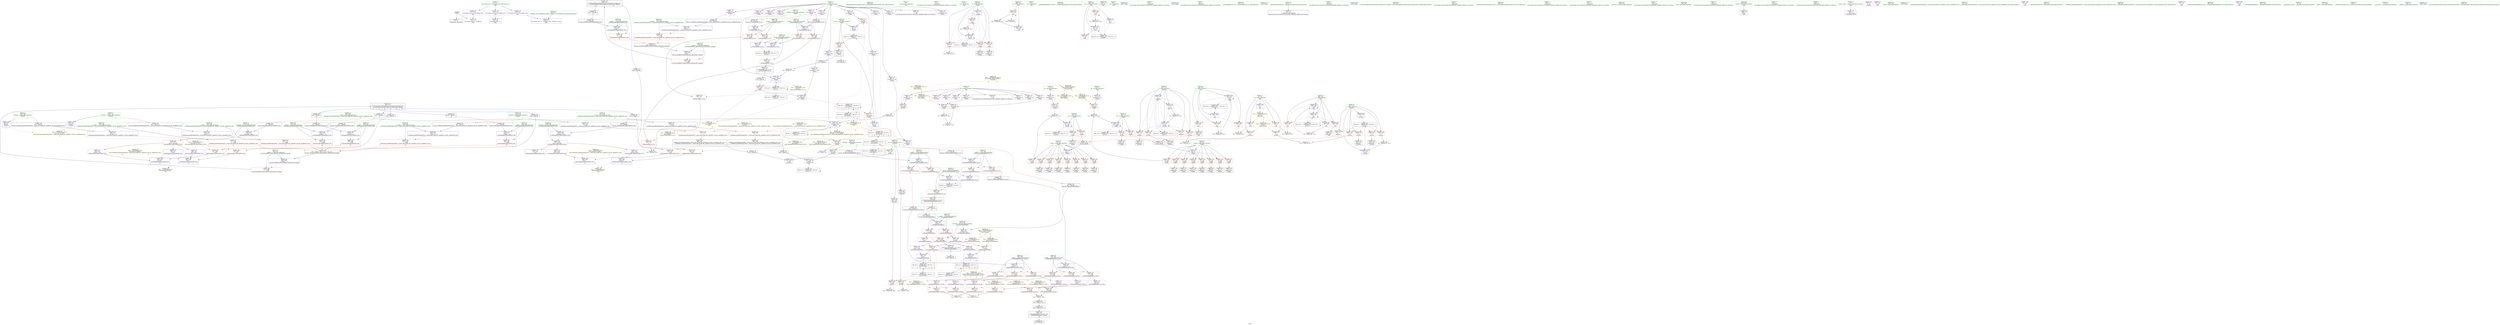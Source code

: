 digraph "SVFG" {
	label="SVFG";

	Node0x55db9688e780 [shape=record,color=grey,label="{NodeID: 0\nNullPtr}"];
	Node0x55db9688e780 -> Node0x55db968c1e90[style=solid];
	Node0x55db9688e780 -> Node0x55db968cf490[style=solid];
	Node0x55db968ed960 [shape=record,color=yellow,style=double,label="{NodeID: 526\n64V_1 = ENCHI(MR_64V_0)\npts\{2940000 2940001 \}\nFun[_ZSt9make_pairIiiESt4pairINSt17__decay_and_stripIT_E6__typeENS1_IT0_E6__typeEEOS2_OS5_]|{<s0>13|<s1>13}}"];
	Node0x55db968ed960:s0 -> Node0x55db968d1c90[style=dashed,color=red];
	Node0x55db968ed960:s1 -> Node0x55db968d1d60[style=dashed,color=red];
	Node0x55db968cea70 [shape=record,color=red,label="{NodeID: 277\n522\<--521\n\<--first3\n_ZStltIiiEbRKSt4pairIT_T0_ES5_\n}"];
	Node0x55db968cea70 -> Node0x55db968dca40[style=solid];
	Node0x55db968c2840 [shape=record,color=red,label="{NodeID: 194\n88\<--63\n\<--y.addr\n_Z3getii\n}"];
	Node0x55db968c2840 -> Node0x55db968c25d0[style=solid];
	Node0x55db968bf070 [shape=record,color=black,label="{NodeID: 111\n178\<--201\n_ZSt3maxIiERKT_S2_S2__ret\<--\n_ZSt3maxIiERKT_S2_S2_\n|{<s0>4}}"];
	Node0x55db968bf070:s0 -> Node0x55db96925170[style=solid,color=blue];
	Node0x55db968bdb80 [shape=record,color=green,label="{NodeID: 28\n59\<--60\nretval\<--retval_field_insensitive\n_Z3getii\n}"];
	Node0x55db968bdb80 -> Node0x55db968c7eb0[style=solid];
	Node0x55db968bdb80 -> Node0x55db968cf730[style=solid];
	Node0x55db968bdb80 -> Node0x55db968cfdb0[style=solid];
	Node0x55db96925950 [shape=record,color=black,label="{NodeID: 720\n302 = PHI(467, )\n|{<s0>13}}"];
	Node0x55db96925950:s0 -> Node0x55db969284e0[style=solid,color=red];
	Node0x55db968dc140 [shape=record,color=grey,label="{NodeID: 471\n137 = cmp(127, 135, )\n}"];
	Node0x55db968d01c0 [shape=record,color=blue,label="{NodeID: 305\n208\<--83\nref.tmp\<--\n_Z5solvev\n|{<s0>5}}"];
	Node0x55db968d01c0:s0 -> Node0x55db968eda40[style=dashed,color=red];
	Node0x55db968c3f00 [shape=record,color=red,label="{NodeID: 222\n190\<--189\n\<--\n_ZSt3maxIiERKT_S2_S2_\n}"];
	Node0x55db968c3f00 -> Node0x55db968dcbc0[style=solid];
	Node0x55db968c59c0 [shape=record,color=purple,label="{NodeID: 139\n443\<--11\narrayidx7\<--M\nmain\n}"];
	Node0x55db968c03e0 [shape=record,color=green,label="{NodeID: 56\n308\<--309\n_ZNSt4pairIiiEC2IiiLb1EEEOT_OT0_\<--_ZNSt4pairIiiEC2IiiLb1EEEOT_OT0__field_insensitive\n}"];
	Node0x55db969285f0 [shape=record,color=black,label="{NodeID: 748\n477 = PHI(306, )\n2nd arg _ZNSt4pairIiiEC2IiiLb1EEEOT_OT0_ }"];
	Node0x55db969285f0 -> Node0x55db968d1bc0[style=solid];
	Node0x55db968d1880 [shape=record,color=blue,label="{NodeID: 333\n394\<--453\ni\<--inc11\nmain\n}"];
	Node0x55db968d1880 -> Node0x55db968cd960[style=dashed];
	Node0x55db968d1880 -> Node0x55db968cda30[style=dashed];
	Node0x55db968d1880 -> Node0x55db968cdb00[style=dashed];
	Node0x55db968d1880 -> Node0x55db968d1880[style=dashed];
	Node0x55db968d1880 -> Node0x55db968f0aa0[style=dashed];
	Node0x55db968cd480 [shape=record,color=red,label="{NodeID: 250\n376\<--366\n\<--__p.addr\n_ZNSt4pairIiiEaSERKS0_\n}"];
	Node0x55db968cd480 -> Node0x55db968c7280[style=solid];
	Node0x55db968c70e0 [shape=record,color=purple,label="{NodeID: 167\n379\<--370\nsecond3\<--this1\n_ZNSt4pairIiiEaSERKS0_\n}"];
	Node0x55db968c70e0 -> Node0x55db968d1200[style=solid];
	Node0x55db968c1bf0 [shape=record,color=green,label="{NodeID: 84\n551\<--552\n__x.addr\<--__x.addr_field_insensitive\n_ZNSt4pairIiiEC2IRiiLb1EEEOT_OT0_\n}"];
	Node0x55db968c1bf0 -> Node0x55db968cee80[style=solid];
	Node0x55db968c1bf0 -> Node0x55db968d2170[style=solid];
	Node0x55db968a9f30 [shape=record,color=green,label="{NodeID: 1\n7\<--1\n__dso_handle\<--dummyObj\nGlob }"];
	Node0x55db968eda40 [shape=record,color=yellow,style=double,label="{NodeID: 527\n66V_1 = ENCHI(MR_66V_0)\npts\{209 211 219 \}\nFun[_ZSt9make_pairIiiESt4pairINSt17__decay_and_stripIT_E6__typeENS1_IT0_E6__typeEEOS2_OS5_]|{<s0>13}}"];
	Node0x55db968eda40:s0 -> Node0x55db968fc110[style=dashed,color=red];
	Node0x55db968ceb40 [shape=record,color=red,label="{NodeID: 278\n527\<--526\n\<--second\n_ZStltIiiEbRKSt4pairIT_T0_ES5_\n}"];
	Node0x55db968ceb40 -> Node0x55db968dcd40[style=solid];
	Node0x55db968c2910 [shape=record,color=red,label="{NodeID: 195\n97\<--63\n\<--y.addr\n_Z3getii\n}"];
	Node0x55db968c2910 -> Node0x55db968bf530[style=solid];
	Node0x55db968bf140 [shape=record,color=black,label="{NodeID: 112\n226\<--206\n\<--ans\n_Z5solvev\n}"];
	Node0x55db968bf140 -> Node0x55db968d0360[style=solid];
	Node0x55db968bdc50 [shape=record,color=green,label="{NodeID: 29\n61\<--62\nx.addr\<--x.addr_field_insensitive\n_Z3getii\n}"];
	Node0x55db968bdc50 -> Node0x55db968c7f80[style=solid];
	Node0x55db968bdc50 -> Node0x55db968c8050[style=solid];
	Node0x55db968bdc50 -> Node0x55db968c8120[style=solid];
	Node0x55db968bdc50 -> Node0x55db968c81f0[style=solid];
	Node0x55db968bdc50 -> Node0x55db968c82c0[style=solid];
	Node0x55db968bdc50 -> Node0x55db968c8390[style=solid];
	Node0x55db968bdc50 -> Node0x55db968c8460[style=solid];
	Node0x55db968bdc50 -> Node0x55db968c26a0[style=solid];
	Node0x55db968bdc50 -> Node0x55db968cf590[style=solid];
	Node0x55db96925af0 [shape=record,color=black,label="{NodeID: 721\n306 = PHI(467, )\n|{<s0>13}}"];
	Node0x55db96925af0:s0 -> Node0x55db969285f0[style=solid,color=red];
	Node0x55db968dc2c0 [shape=record,color=grey,label="{NodeID: 472\n232 = cmp(230, 231, )\n}"];
	Node0x55db968d0290 [shape=record,color=blue,label="{NodeID: 306\n210\<--222\nref.tmp1\<--\n_Z5solvev\n|{<s0>5}}"];
	Node0x55db968d0290:s0 -> Node0x55db968eda40[style=dashed,color=red];
	Node0x55db968c3fd0 [shape=record,color=red,label="{NodeID: 223\n192\<--191\n\<--\n_ZSt3maxIiERKT_S2_S2_\n}"];
	Node0x55db968c3fd0 -> Node0x55db968dcbc0[style=solid];
	Node0x55db968c5a90 [shape=record,color=purple,label="{NodeID: 140\n77\<--14\narrayidx\<--MX\n_Z3getii\n}"];
	Node0x55db968c04e0 [shape=record,color=green,label="{NodeID: 57\n316\<--317\nretval\<--retval_field_insensitive\n_ZSt3maxISt4pairIiiEERKT_S4_S4_\n}"];
	Node0x55db968c04e0 -> Node0x55db968ccc60[style=solid];
	Node0x55db968c04e0 -> Node0x55db968d0c50[style=solid];
	Node0x55db968c04e0 -> Node0x55db968d0d20[style=solid];
	Node0x55db96928700 [shape=record,color=black,label="{NodeID: 749\n179 = PHI(144, )\n0th arg _ZSt3maxIiERKT_S2_S2_ }"];
	Node0x55db96928700 -> Node0x55db968cfe80[style=solid];
	Node0x55db968d1950 [shape=record,color=blue,label="{NodeID: 334\n469\<--468\n__t.addr\<--__t\n_ZSt7forwardIiEOT_RNSt16remove_referenceIS0_E4typeE\n}"];
	Node0x55db968d1950 -> Node0x55db968cde40[style=dashed];
	Node0x55db968cd550 [shape=record,color=red,label="{NodeID: 251\n373\<--372\n\<--first\n_ZNSt4pairIiiEaSERKS0_\n}"];
	Node0x55db968cd550 -> Node0x55db968d1130[style=solid];
	Node0x55db968c71b0 [shape=record,color=purple,label="{NodeID: 168\n372\<--371\nfirst\<--\n_ZNSt4pairIiiEaSERKS0_\n}"];
	Node0x55db968c71b0 -> Node0x55db968cd550[style=solid];
	Node0x55db968c1cc0 [shape=record,color=green,label="{NodeID: 85\n553\<--554\n__y.addr\<--__y.addr_field_insensitive\n_ZNSt4pairIiiEC2IRiiLb1EEEOT_OT0_\n}"];
	Node0x55db968c1cc0 -> Node0x55db968cef50[style=solid];
	Node0x55db968c1cc0 -> Node0x55db968d2240[style=solid];
	Node0x55db968a9fc0 [shape=record,color=green,label="{NodeID: 2\n9\<--1\n\<--dummyObj\nCan only get source location for instruction, argument, global var or function.}"];
	Node0x55db968cec10 [shape=record,color=red,label="{NodeID: 279\n530\<--529\n\<--second5\n_ZStltIiiEbRKSt4pairIT_T0_ES5_\n}"];
	Node0x55db968cec10 -> Node0x55db968dcd40[style=solid];
	Node0x55db968c29e0 [shape=record,color=red,label="{NodeID: 196\n114\<--63\n\<--y.addr\n_Z3getii\n}"];
	Node0x55db968c29e0 -> Node0x55db968db3c0[style=solid];
	Node0x55db968bf210 [shape=record,color=black,label="{NodeID: 113\n261\<--216\n\<--ref.tmp6\n_Z5solvev\n}"];
	Node0x55db968bf210 -> Node0x55db968d06a0[style=solid];
	Node0x55db968bdd20 [shape=record,color=green,label="{NodeID: 30\n63\<--64\ny.addr\<--y.addr_field_insensitive\n_Z3getii\n}"];
	Node0x55db968bdd20 -> Node0x55db968c2770[style=solid];
	Node0x55db968bdd20 -> Node0x55db968c2840[style=solid];
	Node0x55db968bdd20 -> Node0x55db968c2910[style=solid];
	Node0x55db968bdd20 -> Node0x55db968c29e0[style=solid];
	Node0x55db968bdd20 -> Node0x55db968c2ab0[style=solid];
	Node0x55db968bdd20 -> Node0x55db968c2b80[style=solid];
	Node0x55db968bdd20 -> Node0x55db968c2c50[style=solid];
	Node0x55db968bdd20 -> Node0x55db968c2d20[style=solid];
	Node0x55db968bdd20 -> Node0x55db968cf660[style=solid];
	Node0x55db96925c30 [shape=record,color=black,label="{NodeID: 722\n326 = PHI(500, )\n}"];
	Node0x55db968fc110 [shape=record,color=yellow,style=double,label="{NodeID: 556\n66V_1 = ENCHI(MR_66V_0)\npts\{209 211 219 \}\nFun[_ZNSt4pairIiiEC2IiiLb1EEEOT_OT0_]}"];
	Node0x55db968fc110 -> Node0x55db968ce180[style=dashed];
	Node0x55db968fc110 -> Node0x55db968ce250[style=dashed];
	Node0x55db968dc440 [shape=record,color=grey,label="{NodeID: 473\n238 = cmp(236, 237, )\n}"];
	Node0x55db968d0360 [shape=record,color=blue,label="{NodeID: 307\n226\<--223\n\<--call\n_Z5solvev\n}"];
	Node0x55db968c40a0 [shape=record,color=red,label="{NodeID: 224\n230\<--212\n\<--i\n_Z5solvev\n}"];
	Node0x55db968c40a0 -> Node0x55db968dc2c0[style=solid];
	Node0x55db968c5b60 [shape=record,color=purple,label="{NodeID: 141\n80\<--14\narrayidx2\<--MX\n_Z3getii\n}"];
	Node0x55db968c5b60 -> Node0x55db968c3470[style=solid];
	Node0x55db968c05b0 [shape=record,color=green,label="{NodeID: 58\n318\<--319\n__a.addr\<--__a.addr_field_insensitive\n_ZSt3maxISt4pairIiiEERKT_S4_S4_\n}"];
	Node0x55db968c05b0 -> Node0x55db968ccd30[style=solid];
	Node0x55db968c05b0 -> Node0x55db968cce00[style=solid];
	Node0x55db968c05b0 -> Node0x55db968d0ab0[style=solid];
	Node0x55db96928810 [shape=record,color=black,label="{NodeID: 750\n180 = PHI(71, )\n1st arg _ZSt3maxIiERKT_S2_S2_ }"];
	Node0x55db96928810 -> Node0x55db968cff50[style=solid];
	Node0x55db968fdab0 [shape=record,color=yellow,style=double,label="{NodeID: 584\n32V_1 = ENCHI(MR_32V_0)\npts\{10 \}\nFun[_Z5solvev]}"];
	Node0x55db968fdab0 -> Node0x55db968c7b70[style=dashed];
	Node0x55db968fdab0 -> Node0x55db968c7c40[style=dashed];
	Node0x55db968d1a20 [shape=record,color=blue,label="{NodeID: 335\n478\<--475\nthis.addr\<--this\n_ZNSt4pairIiiEC2IiiLb1EEEOT_OT0_\n}"];
	Node0x55db968d1a20 -> Node0x55db968cdf10[style=dashed];
	Node0x55db968cd620 [shape=record,color=red,label="{NodeID: 252\n378\<--377\n\<--second\n_ZNSt4pairIiiEaSERKS0_\n}"];
	Node0x55db968cd620 -> Node0x55db968d1200[style=solid];
	Node0x55db968c7280 [shape=record,color=purple,label="{NodeID: 169\n377\<--376\nsecond\<--\n_ZNSt4pairIiiEaSERKS0_\n}"];
	Node0x55db968c7280 -> Node0x55db968cd620[style=solid];
	Node0x55db968c1d90 [shape=record,color=green,label="{NodeID: 86\n29\<--571\n_GLOBAL__sub_I_NExPlain_0_0.cpp\<--_GLOBAL__sub_I_NExPlain_0_0.cpp_field_insensitive\n}"];
	Node0x55db968c1d90 -> Node0x55db968cf390[style=solid];
	Node0x55db968aa270 [shape=record,color=green,label="{NodeID: 3\n21\<--1\n.str\<--dummyObj\nGlob }"];
	Node0x55db968cece0 [shape=record,color=red,label="{NodeID: 280\n543\<--540\n\<--__t.addr\n_ZSt7forwardIRiEOT_RNSt16remove_referenceIS1_E4typeE\n}"];
	Node0x55db968cece0 -> Node0x55db968c51a0[style=solid];
	Node0x55db968c2ab0 [shape=record,color=red,label="{NodeID: 197\n131\<--63\n\<--y.addr\n_Z3getii\n}"];
	Node0x55db968c2ab0 -> Node0x55db968bfa10[style=solid];
	Node0x55db968bf2e0 [shape=record,color=black,label="{NodeID: 114\n244\<--243\nidxprom\<--\n_Z5solvev\n}"];
	Node0x55db968bddf0 [shape=record,color=green,label="{NodeID: 31\n65\<--66\nk\<--k_field_insensitive\n_Z3getii\n}"];
	Node0x55db968bddf0 -> Node0x55db968c2df0[style=solid];
	Node0x55db968bddf0 -> Node0x55db968c2ec0[style=solid];
	Node0x55db968bddf0 -> Node0x55db968c2f90[style=solid];
	Node0x55db968bddf0 -> Node0x55db968c3060[style=solid];
	Node0x55db968bddf0 -> Node0x55db968cf8d0[style=solid];
	Node0x55db968bddf0 -> Node0x55db968cfce0[style=solid];
	Node0x55db96925d40 [shape=record,color=black,label="{NodeID: 723\n350 = PHI(538, )\n|{<s0>17}}"];
	Node0x55db96925d40:s0 -> Node0x55db96926f30[style=solid,color=red];
	Node0x55db968dc5c0 [shape=record,color=grey,label="{NodeID: 474\n82 = cmp(81, 83, )\n}"];
	Node0x55db968d0430 [shape=record,color=blue,label="{NodeID: 308\n212\<--136\ni\<--\n_Z5solvev\n}"];
	Node0x55db968d0430 -> Node0x55db968f69a0[style=dashed];
	Node0x55db968c4170 [shape=record,color=red,label="{NodeID: 225\n240\<--212\n\<--i\n_Z5solvev\n|{<s0>6}}"];
	Node0x55db968c4170:s0 -> Node0x55db96927dc0[style=solid,color=red];
	Node0x55db968c5c30 [shape=record,color=purple,label="{NodeID: 142\n87\<--14\narrayidx4\<--MX\n_Z3getii\n}"];
	Node0x55db968c0680 [shape=record,color=green,label="{NodeID: 59\n320\<--321\n__b.addr\<--__b.addr_field_insensitive\n_ZSt3maxISt4pairIiiEERKT_S4_S4_\n}"];
	Node0x55db968c0680 -> Node0x55db968cced0[style=solid];
	Node0x55db968c0680 -> Node0x55db968ccfa0[style=solid];
	Node0x55db968c0680 -> Node0x55db968d0b80[style=solid];
	Node0x55db96928920 [shape=record,color=black,label="{NodeID: 751\n362 = PHI(206, )\n0th arg _ZNSt4pairIiiEaSERKS0_ }"];
	Node0x55db96928920 -> Node0x55db968d0f90[style=solid];
	Node0x55db968d1af0 [shape=record,color=blue,label="{NodeID: 336\n480\<--476\n__x.addr\<--__x\n_ZNSt4pairIiiEC2IiiLb1EEEOT_OT0_\n}"];
	Node0x55db968d1af0 -> Node0x55db968cdfe0[style=dashed];
	Node0x55db968cd6f0 [shape=record,color=red,label="{NodeID: 253\n405\<--390\n\<--T\nmain\n}"];
	Node0x55db968cd6f0 -> Node0x55db968db840[style=solid];
	Node0x55db968cd6f0 -> Node0x55db968dc8c0[style=solid];
	Node0x55db968c7350 [shape=record,color=purple,label="{NodeID: 170\n489\<--487\nfirst\<--this1\n_ZNSt4pairIiiEC2IiiLb1EEEOT_OT0_\n}"];
	Node0x55db968c7350 -> Node0x55db968d1c90[style=solid];
	Node0x55db968c1e90 [shape=record,color=black,label="{NodeID: 87\n2\<--3\ndummyVal\<--dummyVal\n}"];
	Node0x55db968aa300 [shape=record,color=green,label="{NodeID: 4\n23\<--1\n.str.1\<--dummyObj\nGlob }"];
	Node0x55db968cedb0 [shape=record,color=red,label="{NodeID: 281\n558\<--549\nthis1\<--this.addr\n_ZNSt4pairIiiEC2IRiiLb1EEEOT_OT0_\n}"];
	Node0x55db968cedb0 -> Node0x55db968c5270[style=solid];
	Node0x55db968cedb0 -> Node0x55db968c79d0[style=solid];
	Node0x55db968cedb0 -> Node0x55db968c7aa0[style=solid];
	Node0x55db968c2b80 [shape=record,color=red,label="{NodeID: 198\n142\<--63\n\<--y.addr\n_Z3getii\n}"];
	Node0x55db968c2b80 -> Node0x55db968bfbb0[style=solid];
	Node0x55db968c46c0 [shape=record,color=black,label="{NodeID: 115\n247\<--246\nidxprom7\<--\n_Z5solvev\n}"];
	Node0x55db968bdec0 [shape=record,color=green,label="{NodeID: 32\n67\<--68\nnx\<--nx_field_insensitive\n_Z3getii\n}"];
	Node0x55db968bdec0 -> Node0x55db968c3130[style=solid];
	Node0x55db968bdec0 -> Node0x55db968c3200[style=solid];
	Node0x55db968bdec0 -> Node0x55db968cf9a0[style=solid];
	Node0x55db96925eb0 [shape=record,color=black,label="{NodeID: 724\n354 = PHI(467, )\n|{<s0>17}}"];
	Node0x55db96925eb0:s0 -> Node0x55db96927640[style=solid,color=red];
	Node0x55db968dc740 [shape=record,color=grey,label="{NodeID: 475\n104 = cmp(103, 105, )\n}"];
	Node0x55db968d0500 [shape=record,color=blue,label="{NodeID: 309\n214\<--136\nj\<--\n_Z5solvev\n}"];
	Node0x55db968d0500 -> Node0x55db968c44b0[style=dashed];
	Node0x55db968d0500 -> Node0x55db968c4580[style=dashed];
	Node0x55db968d0500 -> Node0x55db968cc550[style=dashed];
	Node0x55db968d0500 -> Node0x55db968cc5e0[style=dashed];
	Node0x55db968d0500 -> Node0x55db968cc6b0[style=dashed];
	Node0x55db968d0500 -> Node0x55db968d0770[style=dashed];
	Node0x55db968d0500 -> Node0x55db968f6ea0[style=dashed];
	Node0x55db968c4240 [shape=record,color=red,label="{NodeID: 226\n243\<--212\n\<--i\n_Z5solvev\n}"];
	Node0x55db968c4240 -> Node0x55db968bf2e0[style=solid];
	Node0x55db968c5d00 [shape=record,color=purple,label="{NodeID: 143\n90\<--14\narrayidx6\<--MX\n_Z3getii\n}"];
	Node0x55db968c5d00 -> Node0x55db968c3540[style=solid];
	Node0x55db968c0750 [shape=record,color=green,label="{NodeID: 60\n327\<--328\n_ZStltIiiEbRKSt4pairIT_T0_ES5_\<--_ZStltIiiEbRKSt4pairIT_T0_ES5__field_insensitive\n}"];
	Node0x55db96928a30 [shape=record,color=black,label="{NodeID: 752\n363 = PHI(263, )\n1st arg _ZNSt4pairIiiEaSERKS0_ }"];
	Node0x55db96928a30 -> Node0x55db968d1060[style=solid];
	Node0x55db968f3ca0 [shape=record,color=black,label="{NodeID: 503\nMR_18V_4 = PHI(MR_18V_7, MR_18V_3, )\npts\{160000 \}\n|{|<s3>3|<s4>3|<s5>3|<s6>3}}"];
	Node0x55db968f3ca0 -> Node0x55db968c3a20[style=dashed];
	Node0x55db968f3ca0 -> Node0x55db968ef1a0[style=dashed];
	Node0x55db968f3ca0 -> Node0x55db968f3ca0[style=dashed];
	Node0x55db968f3ca0:s3 -> Node0x55db968c3470[style=dashed,color=red];
	Node0x55db968f3ca0:s4 -> Node0x55db968c3540[style=dashed,color=red];
	Node0x55db968f3ca0:s5 -> Node0x55db968cf800[style=dashed,color=red];
	Node0x55db968f3ca0:s6 -> Node0x55db968ef1a0[style=dashed,color=red];
	Node0x55db968d1bc0 [shape=record,color=blue,label="{NodeID: 337\n482\<--477\n__y.addr\<--__y\n_ZNSt4pairIiiEC2IiiLb1EEEOT_OT0_\n}"];
	Node0x55db968d1bc0 -> Node0x55db968ce0b0[style=dashed];
	Node0x55db968cd7c0 [shape=record,color=red,label="{NodeID: 254\n410\<--392\n\<--cas\nmain\n}"];
	Node0x55db968cd7c0 -> Node0x55db968dbfc0[style=solid];
	Node0x55db968c7420 [shape=record,color=purple,label="{NodeID: 171\n494\<--487\nsecond\<--this1\n_ZNSt4pairIiiEC2IiiLb1EEEOT_OT0_\n}"];
	Node0x55db968c7420 -> Node0x55db968d1d60[style=solid];
	Node0x55db968c1f90 [shape=record,color=black,label="{NodeID: 88\n387\<--9\nmain_ret\<--\nmain\n}"];
	Node0x55db968aa390 [shape=record,color=green,label="{NodeID: 5\n25\<--1\n.str.2\<--dummyObj\nGlob }"];
	Node0x55db968faa10 [shape=record,color=yellow,style=double,label="{NodeID: 531\n18V_1 = ENCHI(MR_18V_0)\npts\{160000 \}\nFun[_ZNSt4pairIiiEC2IRiiLb1EEEOT_OT0_]}"];
	Node0x55db968faa10 -> Node0x55db968cf020[style=dashed];
	Node0x55db968cee80 [shape=record,color=red,label="{NodeID: 282\n561\<--551\n\<--__x.addr\n_ZNSt4pairIiiEC2IRiiLb1EEEOT_OT0_\n|{<s0>27}}"];
	Node0x55db968cee80:s0 -> Node0x55db96928060[style=solid,color=red];
	Node0x55db968c2c50 [shape=record,color=red,label="{NodeID: 199\n157\<--63\n\<--y.addr\n_Z3getii\n}"];
	Node0x55db968c2c50 -> Node0x55db968bed30[style=solid];
	Node0x55db968c4750 [shape=record,color=black,label="{NodeID: 116\n250\<--249\nidxprom10\<--\n_Z5solvev\n}"];
	Node0x55db968bdf90 [shape=record,color=green,label="{NodeID: 33\n69\<--70\nny\<--ny_field_insensitive\n_Z3getii\n}"];
	Node0x55db968bdf90 -> Node0x55db968c32d0[style=solid];
	Node0x55db968bdf90 -> Node0x55db968c33a0[style=solid];
	Node0x55db968bdf90 -> Node0x55db968cfa70[style=solid];
	Node0x55db96925ff0 [shape=record,color=black,label="{NodeID: 725\n401 = PHI()\n}"];
	Node0x55db968fc3b0 [shape=record,color=yellow,style=double,label="{NodeID: 559\n14V_1 = ENCHI(MR_14V_0)\npts\{72 \}\nFun[_ZSt3maxIiERKT_S2_S2_]}"];
	Node0x55db968fc3b0 -> Node0x55db968c3fd0[style=dashed];
	Node0x55db968dc8c0 [shape=record,color=grey,label="{NodeID: 476\n408 = cmp(405, 9, )\n}"];
	Node0x55db968d05d0 [shape=record,color=blue,label="{NodeID: 310\n218\<--256\nref.tmp9\<--sub\n_Z5solvev\n|{|<s2>7}}"];
	Node0x55db968d05d0 -> Node0x55db968d05d0[style=dashed];
	Node0x55db968d05d0 -> Node0x55db968f78a0[style=dashed];
	Node0x55db968d05d0:s2 -> Node0x55db968fbd30[style=dashed,color=red];
	Node0x55db968c4310 [shape=record,color=red,label="{NodeID: 227\n249\<--212\n\<--i\n_Z5solvev\n}"];
	Node0x55db968c4310 -> Node0x55db968c4750[style=solid];
	Node0x55db968c5dd0 [shape=record,color=purple,label="{NodeID: 144\n96\<--14\narrayidx8\<--MX\n_Z3getii\n}"];
	Node0x55db968c0850 [shape=record,color=green,label="{NodeID: 61\n341\<--342\nretval\<--retval_field_insensitive\n_ZSt9make_pairIRiiESt4pairINSt17__decay_and_stripIT_E6__typeENS2_IT0_E6__typeEEOS3_OS6_\n|{|<s1>17}}"];
	Node0x55db968c0850 -> Node0x55db968c4b20[style=solid];
	Node0x55db968c0850:s1 -> Node0x55db96926df0[style=solid,color=red];
	Node0x55db96928b40 [shape=record,color=black,label="{NodeID: 753\n501 = PHI(324, )\n0th arg _ZStltIiiEbRKSt4pairIT_T0_ES5_ }"];
	Node0x55db96928b40 -> Node0x55db968d1e30[style=solid];
	Node0x55db968d1c90 [shape=record,color=blue,label="{NodeID: 338\n489\<--492\nfirst\<--\n_ZNSt4pairIiiEC2IiiLb1EEEOT_OT0_\n|{<s0>13}}"];
	Node0x55db968d1c90:s0 -> Node0x55db96905d20[style=dashed,color=blue];
	Node0x55db968cd890 [shape=record,color=red,label="{NodeID: 255\n413\<--392\n\<--cas\nmain\n}"];
	Node0x55db968c74f0 [shape=record,color=purple,label="{NodeID: 172\n510\<--509\nfirst\<--\n_ZStltIiiEbRKSt4pairIT_T0_ES5_\n}"];
	Node0x55db968c74f0 -> Node0x55db968ce800[style=solid];
	Node0x55db968c2060 [shape=record,color=black,label="{NodeID: 89\n12\<--11\n\<--M\nCan only get source location for instruction, argument, global var or function.}"];
	Node0x55db968bc880 [shape=record,color=green,label="{NodeID: 6\n28\<--1\n\<--dummyObj\nCan only get source location for instruction, argument, global var or function.}"];
	Node0x55db968cef50 [shape=record,color=red,label="{NodeID: 283\n566\<--553\n\<--__y.addr\n_ZNSt4pairIiiEC2IRiiLb1EEEOT_OT0_\n|{<s0>28}}"];
	Node0x55db968cef50:s0 -> Node0x55db96927870[style=solid,color=red];
	Node0x55db968c2d20 [shape=record,color=red,label="{NodeID: 200\n170\<--63\n\<--y.addr\n_Z3getii\n}"];
	Node0x55db968c2d20 -> Node0x55db968beed0[style=solid];
	Node0x55db968c47e0 [shape=record,color=black,label="{NodeID: 117\n253\<--252\nidxprom12\<--\n_Z5solvev\n}"];
	Node0x55db968be060 [shape=record,color=green,label="{NodeID: 34\n71\<--72\nref.tmp\<--ref.tmp_field_insensitive\n_Z3getii\n|{|<s1>4}}"];
	Node0x55db968be060 -> Node0x55db968cfb40[style=solid];
	Node0x55db968be060:s1 -> Node0x55db96928810[style=solid,color=red];
	Node0x55db969260c0 [shape=record,color=black,label="{NodeID: 726\n415 = PHI()\n}"];
	Node0x55db968dca40 [shape=record,color=grey,label="{NodeID: 477\n523 = cmp(519, 522, )\n}"];
	Node0x55db968d06a0 [shape=record,color=blue,label="{NodeID: 311\n261\<--258\n\<--call14\n_Z5solvev\n}"];
	Node0x55db968d06a0 -> Node0x55db968d06a0[style=dashed];
	Node0x55db968d06a0 -> Node0x55db968f73a0[style=dashed];
	Node0x55db968c43e0 [shape=record,color=red,label="{NodeID: 228\n275\<--212\n\<--i\n_Z5solvev\n}"];
	Node0x55db968c43e0 -> Node0x55db968db540[style=solid];
	Node0x55db968c5ea0 [shape=record,color=purple,label="{NodeID: 145\n99\<--14\narrayidx10\<--MX\n_Z3getii\n}"];
	Node0x55db968c5ea0 -> Node0x55db968cf800[style=solid];
	Node0x55db968c0920 [shape=record,color=green,label="{NodeID: 62\n343\<--344\n__x.addr\<--__x.addr_field_insensitive\n_ZSt9make_pairIRiiESt4pairINSt17__decay_and_stripIT_E6__typeENS2_IT0_E6__typeEEOS3_OS6_\n}"];
	Node0x55db968c0920 -> Node0x55db968cd070[style=solid];
	Node0x55db968c0920 -> Node0x55db968d0df0[style=solid];
	Node0x55db96928c50 [shape=record,color=black,label="{NodeID: 754\n502 = PHI(325, )\n1st arg _ZStltIiiEbRKSt4pairIT_T0_ES5_ }"];
	Node0x55db96928c50 -> Node0x55db968d1f00[style=solid];
	Node0x55db968d1d60 [shape=record,color=blue,label="{NodeID: 339\n494\<--497\nsecond\<--\n_ZNSt4pairIiiEC2IiiLb1EEEOT_OT0_\n|{<s0>13}}"];
	Node0x55db968d1d60:s0 -> Node0x55db96905d20[style=dashed,color=blue];
	Node0x55db968cd960 [shape=record,color=red,label="{NodeID: 256\n428\<--394\n\<--i\nmain\n}"];
	Node0x55db968cd960 -> Node0x55db968dd1c0[style=solid];
	Node0x55db968c75c0 [shape=record,color=purple,label="{NodeID: 173\n513\<--512\nfirst1\<--\n_ZStltIiiEbRKSt4pairIT_T0_ES5_\n}"];
	Node0x55db968c75c0 -> Node0x55db968ce8d0[style=solid];
	Node0x55db968c2160 [shape=record,color=black,label="{NodeID: 90\n15\<--14\n\<--MX\nCan only get source location for instruction, argument, global var or function.}"];
	Node0x55db968bc910 [shape=record,color=green,label="{NodeID: 7\n83\<--1\n\<--dummyObj\nCan only get source location for instruction, argument, global var or function.}"];
	Node0x55db968cf020 [shape=record,color=red,label="{NodeID: 284\n563\<--562\n\<--call\n_ZNSt4pairIiiEC2IRiiLb1EEEOT_OT0_\n}"];
	Node0x55db968cf020 -> Node0x55db968d2310[style=solid];
	Node0x55db968c2df0 [shape=record,color=red,label="{NodeID: 201\n103\<--65\n\<--k\n_Z3getii\n}"];
	Node0x55db968c2df0 -> Node0x55db968dc740[style=solid];
	Node0x55db968c48b0 [shape=record,color=black,label="{NodeID: 118\n310\<--293\n\<--retval\n_ZSt9make_pairIiiESt4pairINSt17__decay_and_stripIT_E6__typeENS1_IT0_E6__typeEEOS2_OS5_\n}"];
	Node0x55db968c48b0 -> Node0x55db968ccb90[style=solid];
	Node0x55db968be130 [shape=record,color=green,label="{NodeID: 35\n151\<--152\n_ZSt3maxIiERKT_S2_S2_\<--_ZSt3maxIiERKT_S2_S2__field_insensitive\n}"];
	Node0x55db96926190 [shape=record,color=black,label="{NodeID: 727\n425 = PHI()\n}"];
	Node0x55db968dcbc0 [shape=record,color=grey,label="{NodeID: 478\n193 = cmp(190, 192, )\n}"];
	Node0x55db968d0770 [shape=record,color=blue,label="{NodeID: 312\n214\<--271\nj\<--inc\n_Z5solvev\n}"];
	Node0x55db968d0770 -> Node0x55db968c44b0[style=dashed];
	Node0x55db968d0770 -> Node0x55db968c4580[style=dashed];
	Node0x55db968d0770 -> Node0x55db968cc550[style=dashed];
	Node0x55db968d0770 -> Node0x55db968cc5e0[style=dashed];
	Node0x55db968d0770 -> Node0x55db968cc6b0[style=dashed];
	Node0x55db968d0770 -> Node0x55db968d0770[style=dashed];
	Node0x55db968d0770 -> Node0x55db968f6ea0[style=dashed];
	Node0x55db968c44b0 [shape=record,color=red,label="{NodeID: 229\n236\<--214\n\<--j\n_Z5solvev\n}"];
	Node0x55db968c44b0 -> Node0x55db968dc440[style=solid];
	Node0x55db968c5f70 [shape=record,color=purple,label="{NodeID: 146\n141\<--14\narrayidx29\<--MX\n_Z3getii\n}"];
	Node0x55db968c09f0 [shape=record,color=green,label="{NodeID: 63\n345\<--346\n__y.addr\<--__y.addr_field_insensitive\n_ZSt9make_pairIRiiESt4pairINSt17__decay_and_stripIT_E6__typeENS2_IT0_E6__typeEEOS3_OS6_\n}"];
	Node0x55db968c09f0 -> Node0x55db968cd140[style=solid];
	Node0x55db968c09f0 -> Node0x55db968d0ec0[style=solid];
	Node0x55db968d1e30 [shape=record,color=blue,label="{NodeID: 340\n503\<--501\n__x.addr\<--__x\n_ZStltIiiEbRKSt4pairIT_T0_ES5_\n}"];
	Node0x55db968d1e30 -> Node0x55db968ce320[style=dashed];
	Node0x55db968d1e30 -> Node0x55db968ce3f0[style=dashed];
	Node0x55db968d1e30 -> Node0x55db968ce4c0[style=dashed];
	Node0x55db968cda30 [shape=record,color=red,label="{NodeID: 257\n438\<--394\n\<--i\nmain\n}"];
	Node0x55db968cda30 -> Node0x55db968c4d90[style=solid];
	Node0x55db968c7690 [shape=record,color=purple,label="{NodeID: 174\n518\<--517\nfirst2\<--\n_ZStltIiiEbRKSt4pairIT_T0_ES5_\n}"];
	Node0x55db968c7690 -> Node0x55db968ce9a0[style=solid];
	Node0x55db968c2260 [shape=record,color=black,label="{NodeID: 91\n40\<--41\n\<--_ZNSt8ios_base4InitD1Ev\nCan only get source location for instruction, argument, global var or function.}"];
	Node0x55db968bc9a0 [shape=record,color=green,label="{NodeID: 8\n105\<--1\n\<--dummyObj\nCan only get source location for instruction, argument, global var or function.}"];
	Node0x55db968facb0 [shape=record,color=yellow,style=double,label="{NodeID: 534\n66V_1 = ENCHI(MR_66V_0)\npts\{209 211 219 \}\nFun[_ZNSt4pairIiiEC2IRiiLb1EEEOT_OT0_]}"];
	Node0x55db968facb0 -> Node0x55db968cf0f0[style=dashed];
	Node0x55db968cf0f0 [shape=record,color=red,label="{NodeID: 285\n568\<--567\n\<--call2\n_ZNSt4pairIiiEC2IRiiLb1EEEOT_OT0_\n}"];
	Node0x55db968cf0f0 -> Node0x55db968d23e0[style=solid];
	Node0x55db968c2ec0 [shape=record,color=red,label="{NodeID: 202\n108\<--65\n\<--k\n_Z3getii\n}"];
	Node0x55db968c2ec0 -> Node0x55db968bf600[style=solid];
	Node0x55db968c4980 [shape=record,color=black,label="{NodeID: 119\n290\<--311\n_ZSt9make_pairIiiESt4pairINSt17__decay_and_stripIT_E6__typeENS1_IT0_E6__typeEEOS2_OS5__ret\<--\n_ZSt9make_pairIiiESt4pairINSt17__decay_and_stripIT_E6__typeENS1_IT0_E6__typeEEOS2_OS5_\n|{<s0>5}}"];
	Node0x55db968c4980:s0 -> Node0x55db96925270[style=solid,color=blue];
	Node0x55db968be230 [shape=record,color=green,label="{NodeID: 36\n181\<--182\nretval\<--retval_field_insensitive\n_ZSt3maxIiERKT_S2_S2_\n}"];
	Node0x55db968be230 -> Node0x55db968c3af0[style=solid];
	Node0x55db968be230 -> Node0x55db968d0020[style=solid];
	Node0x55db968be230 -> Node0x55db968d00f0[style=solid];
	Node0x55db96926260 [shape=record,color=black,label="{NodeID: 728\n445 = PHI()\n}"];
	Node0x55db968dcd40 [shape=record,color=grey,label="{NodeID: 479\n531 = cmp(527, 530, )\n}"];
	Node0x55db968dcd40 -> Node0x55db968da6a0[style=solid];
	Node0x55db968d0840 [shape=record,color=blue,label="{NodeID: 313\n212\<--276\ni\<--inc18\n_Z5solvev\n}"];
	Node0x55db968d0840 -> Node0x55db968f69a0[style=dashed];
	Node0x55db968c4580 [shape=record,color=red,label="{NodeID: 230\n241\<--214\n\<--j\n_Z5solvev\n|{<s0>6}}"];
	Node0x55db968c4580:s0 -> Node0x55db96927f10[style=solid,color=red];
	Node0x55db968c6040 [shape=record,color=purple,label="{NodeID: 147\n144\<--14\narrayidx31\<--MX\n_Z3getii\n|{<s0>4}}"];
	Node0x55db968c6040:s0 -> Node0x55db96928700[style=solid,color=red];
	Node0x55db968c0ac0 [shape=record,color=green,label="{NodeID: 64\n351\<--352\n_ZSt7forwardIRiEOT_RNSt16remove_referenceIS1_E4typeE\<--_ZSt7forwardIRiEOT_RNSt16remove_referenceIS1_E4typeE_field_insensitive\n}"];
	Node0x55db968d1f00 [shape=record,color=blue,label="{NodeID: 341\n505\<--502\n__y.addr\<--__y\n_ZStltIiiEbRKSt4pairIT_T0_ES5_\n}"];
	Node0x55db968d1f00 -> Node0x55db968ce590[style=dashed];
	Node0x55db968d1f00 -> Node0x55db968ce660[style=dashed];
	Node0x55db968d1f00 -> Node0x55db968ce730[style=dashed];
	Node0x55db968cdb00 [shape=record,color=red,label="{NodeID: 258\n452\<--394\n\<--i\nmain\n}"];
	Node0x55db968cdb00 -> Node0x55db968dbcc0[style=solid];
	Node0x55db968c7760 [shape=record,color=purple,label="{NodeID: 175\n521\<--520\nfirst3\<--\n_ZStltIiiEbRKSt4pairIT_T0_ES5_\n}"];
	Node0x55db968c7760 -> Node0x55db968cea70[style=solid];
	Node0x55db968c2360 [shape=record,color=black,label="{NodeID: 92\n76\<--75\nidxprom\<--\n_Z3getii\n}"];
	Node0x55db968bca30 [shape=record,color=green,label="{NodeID: 9\n136\<--1\n\<--dummyObj\nCan only get source location for instruction, argument, global var or function.}"];
	Node0x55db968cf1c0 [shape=record,color=blue,label="{NodeID: 286\n8\<--9\nn\<--\nGlob }"];
	Node0x55db968cf1c0 -> Node0x55db968fd730[style=dashed];
	Node0x55db968c2f90 [shape=record,color=red,label="{NodeID: 203\n115\<--65\n\<--k\n_Z3getii\n}"];
	Node0x55db968c2f90 -> Node0x55db968bf6d0[style=solid];
	Node0x55db968c4a50 [shape=record,color=black,label="{NodeID: 120\n313\<--336\n_ZSt3maxISt4pairIiiEERKT_S4_S4__ret\<--\n_ZSt3maxISt4pairIiiEERKT_S4_S4_\n|{<s0>8}}"];
	Node0x55db968c4a50:s0 -> Node0x55db96925630[style=solid,color=blue];
	Node0x55db968be300 [shape=record,color=green,label="{NodeID: 37\n183\<--184\n__a.addr\<--__a.addr_field_insensitive\n_ZSt3maxIiERKT_S2_S2_\n}"];
	Node0x55db968be300 -> Node0x55db968c3bc0[style=solid];
	Node0x55db968be300 -> Node0x55db968c3c90[style=solid];
	Node0x55db968be300 -> Node0x55db968cfe80[style=solid];
	Node0x55db96926330 [shape=record,color=black,label="{NodeID: 729\n491 = PHI(467, )\n}"];
	Node0x55db96926330 -> Node0x55db968ce180[style=solid];
	Node0x55db968fc760 [shape=record,color=yellow,style=double,label="{NodeID: 563\n18V_1 = ENCHI(MR_18V_0)\npts\{160000 \}\nFun[_ZSt3maxIiERKT_S2_S2_]}"];
	Node0x55db968fc760 -> Node0x55db968c3f00[style=dashed];
	Node0x55db968dcec0 [shape=record,color=grey,label="{NodeID: 480\n515 = cmp(511, 514, )\n}"];
	Node0x55db968d0910 [shape=record,color=blue,label="{NodeID: 314\n295\<--291\n__x.addr\<--__x\n_ZSt9make_pairIiiESt4pairINSt17__decay_and_stripIT_E6__typeENS1_IT0_E6__typeEEOS2_OS5_\n}"];
	Node0x55db968d0910 -> Node0x55db968cc9f0[style=dashed];
	Node0x55db968cc550 [shape=record,color=red,label="{NodeID: 231\n246\<--214\n\<--j\n_Z5solvev\n}"];
	Node0x55db968cc550 -> Node0x55db968c46c0[style=solid];
	Node0x55db968c6110 [shape=record,color=purple,label="{NodeID: 148\n156\<--14\narrayidx35\<--MX\n_Z3getii\n}"];
	Node0x55db968c0bc0 [shape=record,color=green,label="{NodeID: 65\n356\<--357\n_ZNSt4pairIiiEC2IRiiLb1EEEOT_OT0_\<--_ZNSt4pairIiiEC2IRiiLb1EEEOT_OT0__field_insensitive\n}"];
	Node0x55db968f55a0 [shape=record,color=black,label="{NodeID: 508\nMR_18V_3 = PHI(MR_18V_4, MR_18V_2, )\npts\{160000 \}\n|{|<s1>6|<s2>6|<s3>6|<s4>6}}"];
	Node0x55db968f55a0 -> Node0x55db968f7da0[style=dashed];
	Node0x55db968f55a0:s1 -> Node0x55db968c3470[style=dashed,color=red];
	Node0x55db968f55a0:s2 -> Node0x55db968c3540[style=dashed,color=red];
	Node0x55db968f55a0:s3 -> Node0x55db968cf800[style=dashed,color=red];
	Node0x55db968f55a0:s4 -> Node0x55db968ef1a0[style=dashed,color=red];
	Node0x55db968d1fd0 [shape=record,color=blue,label="{NodeID: 342\n540\<--539\n__t.addr\<--__t\n_ZSt7forwardIRiEOT_RNSt16remove_referenceIS1_E4typeE\n}"];
	Node0x55db968d1fd0 -> Node0x55db968cece0[style=dashed];
	Node0x55db968cdbd0 [shape=record,color=red,label="{NodeID: 259\n434\<--396\n\<--j\nmain\n}"];
	Node0x55db968cdbd0 -> Node0x55db968dd040[style=solid];
	Node0x55db968c7830 [shape=record,color=purple,label="{NodeID: 176\n526\<--525\nsecond\<--\n_ZStltIiiEbRKSt4pairIT_T0_ES5_\n}"];
	Node0x55db968c7830 -> Node0x55db968ceb40[style=solid];
	Node0x55db968c2430 [shape=record,color=black,label="{NodeID: 93\n79\<--78\nidxprom1\<--\n_Z3getii\n}"];
	Node0x55db968bcac0 [shape=record,color=green,label="{NodeID: 10\n222\<--1\n\<--dummyObj\nCan only get source location for instruction, argument, global var or function.}"];
	Node0x55db968cf290 [shape=record,color=blue,label="{NodeID: 287\n575\<--28\nllvm.global_ctors_0\<--\nGlob }"];
	Node0x55db968c3060 [shape=record,color=red,label="{NodeID: 204\n163\<--65\n\<--k\n_Z3getii\n}"];
	Node0x55db968c3060 -> Node0x55db968dac40[style=solid];
	Node0x55db968c4b20 [shape=record,color=black,label="{NodeID: 121\n358\<--341\n\<--retval\n_ZSt9make_pairIRiiESt4pairINSt17__decay_and_stripIT_E6__typeENS2_IT0_E6__typeEEOS3_OS6_\n}"];
	Node0x55db968c4b20 -> Node0x55db968cd210[style=solid];
	Node0x55db968be3d0 [shape=record,color=green,label="{NodeID: 38\n185\<--186\n__b.addr\<--__b.addr_field_insensitive\n_ZSt3maxIiERKT_S2_S2_\n}"];
	Node0x55db968be3d0 -> Node0x55db968c3d60[style=solid];
	Node0x55db968be3d0 -> Node0x55db968c3e30[style=solid];
	Node0x55db968be3d0 -> Node0x55db968cff50[style=solid];
	Node0x55db96926530 [shape=record,color=black,label="{NodeID: 730\n496 = PHI(467, )\n}"];
	Node0x55db96926530 -> Node0x55db968ce250[style=solid];
	Node0x55db968dd040 [shape=record,color=grey,label="{NodeID: 481\n436 = cmp(434, 435, )\n}"];
	Node0x55db968d09e0 [shape=record,color=blue,label="{NodeID: 315\n297\<--292\n__y.addr\<--__y\n_ZSt9make_pairIiiESt4pairINSt17__decay_and_stripIT_E6__typeENS1_IT0_E6__typeEEOS2_OS5_\n}"];
	Node0x55db968d09e0 -> Node0x55db968ccac0[style=dashed];
	Node0x55db968cc5e0 [shape=record,color=red,label="{NodeID: 232\n252\<--214\n\<--j\n_Z5solvev\n}"];
	Node0x55db968cc5e0 -> Node0x55db968c47e0[style=solid];
	Node0x55db968c61e0 [shape=record,color=purple,label="{NodeID: 149\n159\<--14\narrayidx37\<--MX\n_Z3getii\n}"];
	Node0x55db968c61e0 -> Node0x55db968cfc10[style=solid];
	Node0x55db968c0cc0 [shape=record,color=green,label="{NodeID: 66\n364\<--365\nthis.addr\<--this.addr_field_insensitive\n_ZNSt4pairIiiEaSERKS0_\n}"];
	Node0x55db968c0cc0 -> Node0x55db968cd2e0[style=solid];
	Node0x55db968c0cc0 -> Node0x55db968d0f90[style=solid];
	Node0x55db968fe1e0 [shape=record,color=yellow,style=double,label="{NodeID: 592\n16V_1 = ENCHI(MR_16V_0)\npts\{130000 \}\nFun[_Z5solvev]|{|<s1>6}}"];
	Node0x55db968fe1e0 -> Node0x55db968cc780[style=dashed];
	Node0x55db968fe1e0:s1 -> Node0x55db968fb4f0[style=dashed,color=red];
	Node0x55db968f5aa0 [shape=record,color=black,label="{NodeID: 509\nMR_50V_3 = PHI(MR_50V_4, MR_50V_2, )\npts\{2070000 \}\n|{|<s1>8|<s2>9|<s3>9}}"];
	Node0x55db968f5aa0 -> Node0x55db968f82a0[style=dashed];
	Node0x55db968f5aa0:s1 -> Node0x55db968ed580[style=dashed,color=red];
	Node0x55db968f5aa0:s2 -> Node0x55db968cd550[style=dashed,color=red];
	Node0x55db968f5aa0:s3 -> Node0x55db968d1130[style=dashed,color=red];
	Node0x55db968d20a0 [shape=record,color=blue,label="{NodeID: 343\n549\<--546\nthis.addr\<--this\n_ZNSt4pairIiiEC2IRiiLb1EEEOT_OT0_\n}"];
	Node0x55db968d20a0 -> Node0x55db968cedb0[style=dashed];
	Node0x55db968cdca0 [shape=record,color=red,label="{NodeID: 260\n441\<--396\n\<--j\nmain\n}"];
	Node0x55db968cdca0 -> Node0x55db968c4e60[style=solid];
	Node0x55db968c7900 [shape=record,color=purple,label="{NodeID: 177\n529\<--528\nsecond5\<--\n_ZStltIiiEbRKSt4pairIT_T0_ES5_\n}"];
	Node0x55db968c7900 -> Node0x55db968cec10[style=solid];
	Node0x55db968c2500 [shape=record,color=black,label="{NodeID: 94\n86\<--85\nidxprom3\<--\n_Z3getii\n}"];
	Node0x55db968bcb50 [shape=record,color=green,label="{NodeID: 11\n417\<--1\n\<--dummyObj\nCan only get source location for instruction, argument, global var or function.}"];
	Node0x55db968cf390 [shape=record,color=blue,label="{NodeID: 288\n576\<--29\nllvm.global_ctors_1\<--_GLOBAL__sub_I_NExPlain_0_0.cpp\nGlob }"];
	Node0x55db968c3130 [shape=record,color=red,label="{NodeID: 205\n121\<--67\n\<--nx\n_Z3getii\n}"];
	Node0x55db968c3130 -> Node0x55db968bf7a0[style=solid];
	Node0x55db968c4bf0 [shape=record,color=black,label="{NodeID: 122\n338\<--359\n_ZSt9make_pairIRiiESt4pairINSt17__decay_and_stripIT_E6__typeENS2_IT0_E6__typeEEOS3_OS6__ret\<--\n_ZSt9make_pairIRiiESt4pairINSt17__decay_and_stripIT_E6__typeENS2_IT0_E6__typeEEOS3_OS6_\n|{<s0>7}}"];
	Node0x55db968c4bf0:s0 -> Node0x55db969254c0[style=solid,color=blue];
	Node0x55db968be4a0 [shape=record,color=green,label="{NodeID: 39\n203\<--204\n_Z5solvev\<--_Z5solvev_field_insensitive\n}"];
	Node0x55db96926670 [shape=record,color=black,label="{NodeID: 731\n562 = PHI(538, )\n}"];
	Node0x55db96926670 -> Node0x55db968cf020[style=solid];
	Node0x55db968dd1c0 [shape=record,color=grey,label="{NodeID: 482\n430 = cmp(428, 429, )\n}"];
	Node0x55db968d0ab0 [shape=record,color=blue,label="{NodeID: 316\n318\<--314\n__a.addr\<--__a\n_ZSt3maxISt4pairIiiEERKT_S4_S4_\n}"];
	Node0x55db968d0ab0 -> Node0x55db968ccd30[style=dashed];
	Node0x55db968d0ab0 -> Node0x55db968cce00[style=dashed];
	Node0x55db968cc6b0 [shape=record,color=red,label="{NodeID: 233\n270\<--214\n\<--j\n_Z5solvev\n}"];
	Node0x55db968cc6b0 -> Node0x55db968db9c0[style=solid];
	Node0x55db968c62b0 [shape=record,color=purple,label="{NodeID: 150\n169\<--14\narrayidx40\<--MX\n_Z3getii\n}"];
	Node0x55db968c0d90 [shape=record,color=green,label="{NodeID: 67\n366\<--367\n__p.addr\<--__p.addr_field_insensitive\n_ZNSt4pairIiiEaSERKS0_\n}"];
	Node0x55db968c0d90 -> Node0x55db968cd3b0[style=solid];
	Node0x55db968c0d90 -> Node0x55db968cd480[style=solid];
	Node0x55db968c0d90 -> Node0x55db968d1060[style=solid];
	Node0x55db968f5fa0 [shape=record,color=black,label="{NodeID: 510\nMR_52V_3 = PHI(MR_52V_4, MR_52V_2, )\npts\{2070001 \}\n|{|<s1>8|<s2>9|<s3>9}}"];
	Node0x55db968f5fa0 -> Node0x55db968f87a0[style=dashed];
	Node0x55db968f5fa0:s1 -> Node0x55db968ed580[style=dashed,color=red];
	Node0x55db968f5fa0:s2 -> Node0x55db968cd620[style=dashed,color=red];
	Node0x55db968f5fa0:s3 -> Node0x55db968d1200[style=dashed,color=red];
	Node0x55db968d2170 [shape=record,color=blue,label="{NodeID: 344\n551\<--547\n__x.addr\<--__x\n_ZNSt4pairIiiEC2IRiiLb1EEEOT_OT0_\n}"];
	Node0x55db968d2170 -> Node0x55db968cee80[style=dashed];
	Node0x55db968cdd70 [shape=record,color=red,label="{NodeID: 261\n447\<--396\n\<--j\nmain\n}"];
	Node0x55db968cdd70 -> Node0x55db968db0c0[style=solid];
	Node0x55db968c79d0 [shape=record,color=purple,label="{NodeID: 178\n560\<--558\nfirst\<--this1\n_ZNSt4pairIiiEC2IRiiLb1EEEOT_OT0_\n}"];
	Node0x55db968c79d0 -> Node0x55db968d2310[style=solid];
	Node0x55db968c25d0 [shape=record,color=black,label="{NodeID: 95\n89\<--88\nidxprom5\<--\n_Z3getii\n}"];
	Node0x55db968bcbe0 [shape=record,color=green,label="{NodeID: 12\n418\<--1\n\<--dummyObj\nCan only get source location for instruction, argument, global var or function.}"];
	Node0x55db96905820 [shape=record,color=yellow,style=double,label="{NodeID: 704\n18V_5 = CSCHI(MR_18V_4)\npts\{160000 \}\nCS[]|{|<s2>4}}"];
	Node0x55db96905820 -> Node0x55db968c3950[style=dashed];
	Node0x55db96905820 -> Node0x55db968cfc10[style=dashed];
	Node0x55db96905820:s2 -> Node0x55db968fc760[style=dashed,color=red];
	Node0x55db968da100 [shape=record,color=black,label="{NodeID: 455\n535 = PHI(536, 533, )\n}"];
	Node0x55db968da100 -> Node0x55db968c50d0[style=solid];
	Node0x55db968cf490 [shape=record,color=blue, style = dotted,label="{NodeID: 289\n577\<--3\nllvm.global_ctors_2\<--dummyVal\nGlob }"];
	Node0x55db968c3200 [shape=record,color=red,label="{NodeID: 206\n145\<--67\n\<--nx\n_Z3getii\n|{<s0>3}}"];
	Node0x55db968c3200:s0 -> Node0x55db96927dc0[style=solid,color=red];
	Node0x55db968c4cc0 [shape=record,color=black,label="{NodeID: 123\n361\<--370\n_ZNSt4pairIiiEaSERKS0__ret\<--this1\n_ZNSt4pairIiiEaSERKS0_\n|{<s0>9}}"];
	Node0x55db968c4cc0:s0 -> Node0x55db96925770[style=solid,color=blue];
	Node0x55db968be5a0 [shape=record,color=green,label="{NodeID: 40\n206\<--207\nans\<--ans_field_insensitive\n_Z5solvev\n|{|<s3>8|<s4>9}}"];
	Node0x55db968be5a0 -> Node0x55db968bf140[style=solid];
	Node0x55db968be5a0 -> Node0x55db968c6e70[style=solid];
	Node0x55db968be5a0 -> Node0x55db968c6f40[style=solid];
	Node0x55db968be5a0:s3 -> Node0x55db969268f0[style=solid,color=red];
	Node0x55db968be5a0:s4 -> Node0x55db96928920[style=solid,color=red];
	Node0x55db969267b0 [shape=record,color=black,label="{NodeID: 732\n567 = PHI(467, )\n}"];
	Node0x55db969267b0 -> Node0x55db968cf0f0[style=solid];
	Node0x55db968edcb0 [shape=record,color=black,label="{NodeID: 483\nMR_2V_3 = PHI(MR_2V_4, MR_2V_2, )\npts\{60 \}\n}"];
	Node0x55db968edcb0 -> Node0x55db968c7eb0[style=dashed];
	Node0x55db968d0b80 [shape=record,color=blue,label="{NodeID: 317\n320\<--315\n__b.addr\<--__b\n_ZSt3maxISt4pairIiiEERKT_S4_S4_\n}"];
	Node0x55db968d0b80 -> Node0x55db968cced0[style=dashed];
	Node0x55db968d0b80 -> Node0x55db968ccfa0[style=dashed];
	Node0x55db968cc780 [shape=record,color=red,label="{NodeID: 234\n255\<--254\n\<--arrayidx13\n_Z5solvev\n}"];
	Node0x55db968cc780 -> Node0x55db968dbb40[style=solid];
	Node0x55db968c6380 [shape=record,color=purple,label="{NodeID: 151\n172\<--14\narrayidx42\<--MX\n_Z3getii\n}"];
	Node0x55db968c6380 -> Node0x55db968c3a20[style=solid];
	Node0x55db968c0e60 [shape=record,color=green,label="{NodeID: 68\n385\<--386\nmain\<--main_field_insensitive\n}"];
	Node0x55db968f64a0 [shape=record,color=black,label="{NodeID: 511\nMR_68V_3 = PHI(MR_68V_4, MR_68V_2, )\npts\{317 \}\n}"];
	Node0x55db968f64a0 -> Node0x55db968ccc60[style=dashed];
	Node0x55db968d2240 [shape=record,color=blue,label="{NodeID: 345\n553\<--548\n__y.addr\<--__y\n_ZNSt4pairIiiEC2IRiiLb1EEEOT_OT0_\n}"];
	Node0x55db968d2240 -> Node0x55db968cef50[style=dashed];
	Node0x55db968cde40 [shape=record,color=red,label="{NodeID: 262\n472\<--469\n\<--__t.addr\n_ZSt7forwardIiEOT_RNSt16remove_referenceIS0_E4typeE\n}"];
	Node0x55db968cde40 -> Node0x55db968c4f30[style=solid];
	Node0x55db968c7aa0 [shape=record,color=purple,label="{NodeID: 179\n565\<--558\nsecond\<--this1\n_ZNSt4pairIiiEC2IRiiLb1EEEOT_OT0_\n}"];
	Node0x55db968c7aa0 -> Node0x55db968d23e0[style=solid];
	Node0x55db968bf460 [shape=record,color=black,label="{NodeID: 96\n95\<--94\nidxprom7\<--\n_Z3getii\n}"];
	Node0x55db968bccb0 [shape=record,color=green,label="{NodeID: 13\n419\<--1\n\<--dummyObj\nCan only get source location for instruction, argument, global var or function.}"];
	Node0x55db96905980 [shape=record,color=yellow,style=double,label="{NodeID: 705\n18V_4 = CSCHI(MR_18V_3)\npts\{160000 \}\nCS[]|{|<s1>7}}"];
	Node0x55db96905980 -> Node0x55db968f55a0[style=dashed];
	Node0x55db96905980:s1 -> Node0x55db968fbd30[style=dashed,color=red];
	Node0x55db968da6a0 [shape=record,color=black,label="{NodeID: 456\n533 = PHI(419, 531, )\n}"];
	Node0x55db968da6a0 -> Node0x55db968da100[style=solid];
	Node0x55db968cf590 [shape=record,color=blue,label="{NodeID: 290\n61\<--57\nx.addr\<--x\n_Z3getii\n}"];
	Node0x55db968cf590 -> Node0x55db968c7f80[style=dashed];
	Node0x55db968cf590 -> Node0x55db968c8050[style=dashed];
	Node0x55db968cf590 -> Node0x55db968c8120[style=dashed];
	Node0x55db968cf590 -> Node0x55db968c81f0[style=dashed];
	Node0x55db968cf590 -> Node0x55db968c82c0[style=dashed];
	Node0x55db968cf590 -> Node0x55db968c8390[style=dashed];
	Node0x55db968cf590 -> Node0x55db968c8460[style=dashed];
	Node0x55db968cf590 -> Node0x55db968c26a0[style=dashed];
	Node0x55db968c32d0 [shape=record,color=red,label="{NodeID: 207\n124\<--69\n\<--ny\n_Z3getii\n}"];
	Node0x55db968c32d0 -> Node0x55db968bf870[style=solid];
	Node0x55db968c4d90 [shape=record,color=black,label="{NodeID: 124\n439\<--438\nidxprom\<--\nmain\n}"];
	Node0x55db968be670 [shape=record,color=green,label="{NodeID: 41\n208\<--209\nref.tmp\<--ref.tmp_field_insensitive\n_Z5solvev\n|{|<s1>5}}"];
	Node0x55db968be670 -> Node0x55db968d01c0[style=solid];
	Node0x55db968be670:s1 -> Node0x55db96926b70[style=solid,color=red];
	Node0x55db969268f0 [shape=record,color=black,label="{NodeID: 733\n314 = PHI(206, )\n0th arg _ZSt3maxISt4pairIiiEERKT_S4_S4_ }"];
	Node0x55db969268f0 -> Node0x55db968d0ab0[style=solid];
	Node0x55db968edda0 [shape=record,color=black,label="{NodeID: 484\nMR_8V_2 = PHI(MR_8V_4, MR_8V_1, )\npts\{66 \}\n}"];
	Node0x55db968d0c50 [shape=record,color=blue,label="{NodeID: 318\n316\<--330\nretval\<--\n_ZSt3maxISt4pairIiiEERKT_S4_S4_\n}"];
	Node0x55db968d0c50 -> Node0x55db968f64a0[style=dashed];
	Node0x55db968cc850 [shape=record,color=red,label="{NodeID: 235\n280\<--279\n\<--second\n_Z5solvev\n}"];
	Node0x55db968cc850 -> Node0x55db968db6c0[style=solid];
	Node0x55db968c6450 [shape=record,color=purple,label="{NodeID: 152\n245\<--14\narrayidx\<--MX\n_Z5solvev\n}"];
	Node0x55db968c0f60 [shape=record,color=green,label="{NodeID: 69\n388\<--389\nretval\<--retval_field_insensitive\nmain\n}"];
	Node0x55db968c0f60 -> Node0x55db968d12d0[style=solid];
	Node0x55db968f69a0 [shape=record,color=black,label="{NodeID: 512\nMR_40V_3 = PHI(MR_40V_4, MR_40V_2, )\npts\{213 \}\n}"];
	Node0x55db968f69a0 -> Node0x55db968c40a0[style=dashed];
	Node0x55db968f69a0 -> Node0x55db968c4170[style=dashed];
	Node0x55db968f69a0 -> Node0x55db968c4240[style=dashed];
	Node0x55db968f69a0 -> Node0x55db968c4310[style=dashed];
	Node0x55db968f69a0 -> Node0x55db968c43e0[style=dashed];
	Node0x55db968f69a0 -> Node0x55db968d0840[style=dashed];
	Node0x55db968d2310 [shape=record,color=blue,label="{NodeID: 346\n560\<--563\nfirst\<--\n_ZNSt4pairIiiEC2IRiiLb1EEEOT_OT0_\n|{<s0>17}}"];
	Node0x55db968d2310:s0 -> Node0x55db96905e80[style=dashed,color=blue];
	Node0x55db968cdf10 [shape=record,color=red,label="{NodeID: 263\n487\<--478\nthis1\<--this.addr\n_ZNSt4pairIiiEC2IiiLb1EEEOT_OT0_\n}"];
	Node0x55db968cdf10 -> Node0x55db968c5000[style=solid];
	Node0x55db968cdf10 -> Node0x55db968c7350[style=solid];
	Node0x55db968cdf10 -> Node0x55db968c7420[style=solid];
	Node0x55db968c7b70 [shape=record,color=red,label="{NodeID: 180\n231\<--8\n\<--n\n_Z5solvev\n}"];
	Node0x55db968c7b70 -> Node0x55db968dc2c0[style=solid];
	Node0x55db968bf530 [shape=record,color=black,label="{NodeID: 97\n98\<--97\nidxprom9\<--\n_Z3getii\n}"];
	Node0x55db968bcd80 [shape=record,color=green,label="{NodeID: 14\n423\<--1\n\<--dummyObj\nCan only get source location for instruction, argument, global var or function.}"];
	Node0x55db968dac40 [shape=record,color=grey,label="{NodeID: 457\n164 = Binary(163, 136, )\n}"];
	Node0x55db968dac40 -> Node0x55db968cfce0[style=solid];
	Node0x55db968cf660 [shape=record,color=blue,label="{NodeID: 291\n63\<--58\ny.addr\<--y\n_Z3getii\n}"];
	Node0x55db968cf660 -> Node0x55db968c2770[style=dashed];
	Node0x55db968cf660 -> Node0x55db968c2840[style=dashed];
	Node0x55db968cf660 -> Node0x55db968c2910[style=dashed];
	Node0x55db968cf660 -> Node0x55db968c29e0[style=dashed];
	Node0x55db968cf660 -> Node0x55db968c2ab0[style=dashed];
	Node0x55db968cf660 -> Node0x55db968c2b80[style=dashed];
	Node0x55db968cf660 -> Node0x55db968c2c50[style=dashed];
	Node0x55db968cf660 -> Node0x55db968c2d20[style=dashed];
	Node0x55db968c33a0 [shape=record,color=red,label="{NodeID: 208\n146\<--69\n\<--ny\n_Z3getii\n|{<s0>3}}"];
	Node0x55db968c33a0:s0 -> Node0x55db96927f10[style=solid,color=red];
	Node0x55db968c4e60 [shape=record,color=black,label="{NodeID: 125\n442\<--441\nidxprom6\<--\nmain\n}"];
	Node0x55db968be740 [shape=record,color=green,label="{NodeID: 42\n210\<--211\nref.tmp1\<--ref.tmp1_field_insensitive\n_Z5solvev\n|{|<s1>5}}"];
	Node0x55db968be740 -> Node0x55db968d0290[style=solid];
	Node0x55db968be740:s1 -> Node0x55db96926cb0[style=solid,color=red];
	Node0x55db96926a30 [shape=record,color=black,label="{NodeID: 734\n315 = PHI(216, )\n1st arg _ZSt3maxISt4pairIiiEERKT_S4_S4_ }"];
	Node0x55db96926a30 -> Node0x55db968d0b80[style=solid];
	Node0x55db968fcbf0 [shape=record,color=yellow,style=double,label="{NodeID: 568\n92V_1 = ENCHI(MR_92V_0)\npts\{2170000 \}\nFun[_ZNSt4pairIiiEaSERKS0_]}"];
	Node0x55db968fcbf0 -> Node0x55db968cd550[style=dashed];
	Node0x55db968ee2a0 [shape=record,color=black,label="{NodeID: 485\nMR_10V_2 = PHI(MR_10V_3, MR_10V_1, )\npts\{68 \}\n}"];
	Node0x55db968d0d20 [shape=record,color=blue,label="{NodeID: 319\n316\<--333\nretval\<--\n_ZSt3maxISt4pairIiiEERKT_S4_S4_\n}"];
	Node0x55db968d0d20 -> Node0x55db968f64a0[style=dashed];
	Node0x55db968cc920 [shape=record,color=red,label="{NodeID: 236\n283\<--282\n\<--first\n_Z5solvev\n}"];
	Node0x55db968cc920 -> Node0x55db968dbe40[style=solid];
	Node0x55db968c6520 [shape=record,color=purple,label="{NodeID: 153\n248\<--14\narrayidx8\<--MX\n_Z5solvev\n|{<s0>7}}"];
	Node0x55db968c6520:s0 -> Node0x55db969281b0[style=solid,color=red];
	Node0x55db968c1030 [shape=record,color=green,label="{NodeID: 70\n390\<--391\nT\<--T_field_insensitive\nmain\n}"];
	Node0x55db968c1030 -> Node0x55db968cd6f0[style=solid];
	Node0x55db968c1030 -> Node0x55db968d1470[style=solid];
	Node0x55db968fe560 [shape=record,color=yellow,style=double,label="{NodeID: 596\n54V_1 = ENCHI(MR_54V_0)\npts\{180000 200000 \}\nFun[_Z5solvev]|{<s0>6|<s1>6}}"];
	Node0x55db968fe560:s0 -> Node0x55db968fb6b0[style=dashed,color=red];
	Node0x55db968fe560:s1 -> Node0x55db968fb790[style=dashed,color=red];
	Node0x55db968f6ea0 [shape=record,color=black,label="{NodeID: 513\nMR_42V_2 = PHI(MR_42V_4, MR_42V_1, )\npts\{215 \}\n}"];
	Node0x55db968f6ea0 -> Node0x55db968d0500[style=dashed];
	Node0x55db968d23e0 [shape=record,color=blue,label="{NodeID: 347\n565\<--568\nsecond\<--\n_ZNSt4pairIiiEC2IRiiLb1EEEOT_OT0_\n|{<s0>17}}"];
	Node0x55db968d23e0:s0 -> Node0x55db96905e80[style=dashed,color=blue];
	Node0x55db968cdfe0 [shape=record,color=red,label="{NodeID: 264\n490\<--480\n\<--__x.addr\n_ZNSt4pairIiiEC2IiiLb1EEEOT_OT0_\n|{<s0>25}}"];
	Node0x55db968cdfe0:s0 -> Node0x55db96927870[style=solid,color=red];
	Node0x55db968c7c40 [shape=record,color=red,label="{NodeID: 181\n237\<--8\n\<--n\n_Z5solvev\n}"];
	Node0x55db968c7c40 -> Node0x55db968dc440[style=solid];
	Node0x55db968bf600 [shape=record,color=black,label="{NodeID: 98\n109\<--108\nidxprom12\<--\n_Z3getii\n}"];
	Node0x55db968bce80 [shape=record,color=green,label="{NodeID: 15\n536\<--1\n\<--dummyObj\nCan only get source location for instruction, argument, global var or function.}"];
	Node0x55db968dadc0 [shape=record,color=grey,label="{NodeID: 458\n135 = Binary(134, 136, )\n}"];
	Node0x55db968dadc0 -> Node0x55db968dc140[style=solid];
	Node0x55db968cf730 [shape=record,color=blue,label="{NodeID: 292\n59\<--91\nretval\<--\n_Z3getii\n}"];
	Node0x55db968cf730 -> Node0x55db968edcb0[style=dashed];
	Node0x55db968c3470 [shape=record,color=red,label="{NodeID: 209\n81\<--80\n\<--arrayidx2\n_Z3getii\n}"];
	Node0x55db968c3470 -> Node0x55db968dc5c0[style=solid];
	Node0x55db968c4f30 [shape=record,color=black,label="{NodeID: 126\n467\<--472\n_ZSt7forwardIiEOT_RNSt16remove_referenceIS0_E4typeE_ret\<--\n_ZSt7forwardIiEOT_RNSt16remove_referenceIS0_E4typeE\n|{<s0>11|<s1>12|<s2>16|<s3>25|<s4>26|<s5>28}}"];
	Node0x55db968c4f30:s0 -> Node0x55db96925950[style=solid,color=blue];
	Node0x55db968c4f30:s1 -> Node0x55db96925af0[style=solid,color=blue];
	Node0x55db968c4f30:s2 -> Node0x55db96925eb0[style=solid,color=blue];
	Node0x55db968c4f30:s3 -> Node0x55db96926330[style=solid,color=blue];
	Node0x55db968c4f30:s4 -> Node0x55db96926530[style=solid,color=blue];
	Node0x55db968c4f30:s5 -> Node0x55db969267b0[style=solid,color=blue];
	Node0x55db968be810 [shape=record,color=green,label="{NodeID: 43\n212\<--213\ni\<--i_field_insensitive\n_Z5solvev\n}"];
	Node0x55db968be810 -> Node0x55db968c40a0[style=solid];
	Node0x55db968be810 -> Node0x55db968c4170[style=solid];
	Node0x55db968be810 -> Node0x55db968c4240[style=solid];
	Node0x55db968be810 -> Node0x55db968c4310[style=solid];
	Node0x55db968be810 -> Node0x55db968c43e0[style=solid];
	Node0x55db968be810 -> Node0x55db968d0430[style=solid];
	Node0x55db968be810 -> Node0x55db968d0840[style=solid];
	Node0x55db96926b70 [shape=record,color=black,label="{NodeID: 735\n291 = PHI(208, )\n0th arg _ZSt9make_pairIiiESt4pairINSt17__decay_and_stripIT_E6__typeENS1_IT0_E6__typeEEOS2_OS5_ }"];
	Node0x55db96926b70 -> Node0x55db968d0910[style=solid];
	Node0x55db968fccd0 [shape=record,color=yellow,style=double,label="{NodeID: 569\n94V_1 = ENCHI(MR_94V_0)\npts\{2170001 \}\nFun[_ZNSt4pairIiiEaSERKS0_]}"];
	Node0x55db968fccd0 -> Node0x55db968cd620[style=dashed];
	Node0x55db968ee7a0 [shape=record,color=black,label="{NodeID: 486\nMR_12V_2 = PHI(MR_12V_3, MR_12V_1, )\npts\{70 \}\n}"];
	Node0x55db968d0df0 [shape=record,color=blue,label="{NodeID: 320\n343\<--339\n__x.addr\<--__x\n_ZSt9make_pairIRiiESt4pairINSt17__decay_and_stripIT_E6__typeENS2_IT0_E6__typeEEOS3_OS6_\n}"];
	Node0x55db968d0df0 -> Node0x55db968cd070[style=dashed];
	Node0x55db968cc9f0 [shape=record,color=red,label="{NodeID: 237\n301\<--295\n\<--__x.addr\n_ZSt9make_pairIiiESt4pairINSt17__decay_and_stripIT_E6__typeENS1_IT0_E6__typeEEOS2_OS5_\n|{<s0>11}}"];
	Node0x55db968cc9f0:s0 -> Node0x55db96927870[style=solid,color=red];
	Node0x55db968c65f0 [shape=record,color=purple,label="{NodeID: 154\n110\<--17\narrayidx13\<--dx\n_Z3getii\n}"];
	Node0x55db968c65f0 -> Node0x55db968c3610[style=solid];
	Node0x55db968c1100 [shape=record,color=green,label="{NodeID: 71\n392\<--393\ncas\<--cas_field_insensitive\nmain\n}"];
	Node0x55db968c1100 -> Node0x55db968cd7c0[style=solid];
	Node0x55db968c1100 -> Node0x55db968cd890[style=solid];
	Node0x55db968c1100 -> Node0x55db968d13a0[style=solid];
	Node0x55db968c1100 -> Node0x55db968d1540[style=solid];
	Node0x55db968fe670 [shape=record,color=yellow,style=double,label="{NodeID: 597\n56V_1 = ENCHI(MR_56V_0)\npts\{2170000 2170001 \}\nFun[_Z5solvev]|{<s0>8|<s1>9|<s2>9}}"];
	Node0x55db968fe670:s0 -> Node0x55db968ed580[style=dashed,color=red];
	Node0x55db968fe670:s1 -> Node0x55db968fcbf0[style=dashed,color=red];
	Node0x55db968fe670:s2 -> Node0x55db968fccd0[style=dashed,color=red];
	Node0x55db968f73a0 [shape=record,color=black,label="{NodeID: 514\nMR_44V_2 = PHI(MR_44V_3, MR_44V_1, )\npts\{217 \}\n}"];
	Node0x55db968f73a0 -> Node0x55db968d06a0[style=dashed];
	Node0x55db968f73a0 -> Node0x55db968f73a0[style=dashed];
	Node0x55db968ce0b0 [shape=record,color=red,label="{NodeID: 265\n495\<--482\n\<--__y.addr\n_ZNSt4pairIiiEC2IiiLb1EEEOT_OT0_\n|{<s0>26}}"];
	Node0x55db968ce0b0:s0 -> Node0x55db96927870[style=solid,color=red];
	Node0x55db968c7d10 [shape=record,color=red,label="{NodeID: 182\n429\<--8\n\<--n\nmain\n}"];
	Node0x55db968c7d10 -> Node0x55db968dd1c0[style=solid];
	Node0x55db968bf6d0 [shape=record,color=black,label="{NodeID: 99\n116\<--115\nidxprom14\<--\n_Z3getii\n}"];
	Node0x55db968bcf80 [shape=record,color=green,label="{NodeID: 16\n4\<--6\n_ZStL8__ioinit\<--_ZStL8__ioinit_field_insensitive\nGlob }"];
	Node0x55db968bcf80 -> Node0x55db968c5340[style=solid];
	Node0x55db96905d20 [shape=record,color=yellow,style=double,label="{NodeID: 708\n64V_2 = CSCHI(MR_64V_1)\npts\{2940000 2940001 \}\nCS[]}"];
	Node0x55db968daf40 [shape=record,color=grey,label="{NodeID: 459\n148 = Binary(147, 136, )\n}"];
	Node0x55db968daf40 -> Node0x55db968cfb40[style=solid];
	Node0x55db968cf800 [shape=record,color=blue,label="{NodeID: 293\n99\<--9\narrayidx10\<--\n_Z3getii\n}"];
	Node0x55db968cf800 -> Node0x55db968f3ca0[style=dashed];
	Node0x55db968c3540 [shape=record,color=red,label="{NodeID: 210\n91\<--90\n\<--arrayidx6\n_Z3getii\n}"];
	Node0x55db968c3540 -> Node0x55db968cf730[style=solid];
	Node0x55db968c5000 [shape=record,color=black,label="{NodeID: 127\n488\<--487\n\<--this1\n_ZNSt4pairIiiEC2IiiLb1EEEOT_OT0_\n}"];
	Node0x55db968be8e0 [shape=record,color=green,label="{NodeID: 44\n214\<--215\nj\<--j_field_insensitive\n_Z5solvev\n}"];
	Node0x55db968be8e0 -> Node0x55db968c44b0[style=solid];
	Node0x55db968be8e0 -> Node0x55db968c4580[style=solid];
	Node0x55db968be8e0 -> Node0x55db968cc550[style=solid];
	Node0x55db968be8e0 -> Node0x55db968cc5e0[style=solid];
	Node0x55db968be8e0 -> Node0x55db968cc6b0[style=solid];
	Node0x55db968be8e0 -> Node0x55db968d0500[style=solid];
	Node0x55db968be8e0 -> Node0x55db968d0770[style=solid];
	Node0x55db96926cb0 [shape=record,color=black,label="{NodeID: 736\n292 = PHI(210, )\n1st arg _ZSt9make_pairIiiESt4pairINSt17__decay_and_stripIT_E6__typeENS1_IT0_E6__typeEEOS2_OS5_ }"];
	Node0x55db96926cb0 -> Node0x55db968d09e0[style=solid];
	Node0x55db968eeca0 [shape=record,color=black,label="{NodeID: 487\nMR_14V_2 = PHI(MR_14V_3, MR_14V_1, )\npts\{72 \}\n}"];
	Node0x55db968d0ec0 [shape=record,color=blue,label="{NodeID: 321\n345\<--340\n__y.addr\<--__y\n_ZSt9make_pairIRiiESt4pairINSt17__decay_and_stripIT_E6__typeENS2_IT0_E6__typeEEOS3_OS6_\n}"];
	Node0x55db968d0ec0 -> Node0x55db968cd140[style=dashed];
	Node0x55db968ccac0 [shape=record,color=red,label="{NodeID: 238\n305\<--297\n\<--__y.addr\n_ZSt9make_pairIiiESt4pairINSt17__decay_and_stripIT_E6__typeENS1_IT0_E6__typeEEOS2_OS5_\n|{<s0>12}}"];
	Node0x55db968ccac0:s0 -> Node0x55db96927870[style=solid,color=red];
	Node0x55db968c66c0 [shape=record,color=purple,label="{NodeID: 155\n117\<--19\narrayidx15\<--dy\n_Z3getii\n}"];
	Node0x55db968c66c0 -> Node0x55db968c36e0[style=solid];
	Node0x55db968c11d0 [shape=record,color=green,label="{NodeID: 72\n394\<--395\ni\<--i_field_insensitive\nmain\n}"];
	Node0x55db968c11d0 -> Node0x55db968cd960[style=solid];
	Node0x55db968c11d0 -> Node0x55db968cda30[style=solid];
	Node0x55db968c11d0 -> Node0x55db968cdb00[style=solid];
	Node0x55db968c11d0 -> Node0x55db968d1610[style=solid];
	Node0x55db968c11d0 -> Node0x55db968d1880[style=solid];
	Node0x55db968f78a0 [shape=record,color=black,label="{NodeID: 515\nMR_46V_2 = PHI(MR_46V_3, MR_46V_1, )\npts\{219 \}\n}"];
	Node0x55db968f78a0 -> Node0x55db968d05d0[style=dashed];
	Node0x55db968f78a0 -> Node0x55db968f78a0[style=dashed];
	Node0x55db968ce180 [shape=record,color=red,label="{NodeID: 266\n492\<--491\n\<--call\n_ZNSt4pairIiiEC2IiiLb1EEEOT_OT0_\n}"];
	Node0x55db968ce180 -> Node0x55db968d1c90[style=solid];
	Node0x55db968c7de0 [shape=record,color=red,label="{NodeID: 183\n435\<--8\n\<--n\nmain\n}"];
	Node0x55db968c7de0 -> Node0x55db968dd040[style=solid];
	Node0x55db968bf7a0 [shape=record,color=black,label="{NodeID: 100\n122\<--121\nidxprom17\<--\n_Z3getii\n}"];
	Node0x55db968bd080 [shape=record,color=green,label="{NodeID: 17\n8\<--10\nn\<--n_field_insensitive\nGlob }"];
	Node0x55db968bd080 -> Node0x55db968c7b70[style=solid];
	Node0x55db968bd080 -> Node0x55db968c7c40[style=solid];
	Node0x55db968bd080 -> Node0x55db968c7d10[style=solid];
	Node0x55db968bd080 -> Node0x55db968c7de0[style=solid];
	Node0x55db968bd080 -> Node0x55db968cf1c0[style=solid];
	Node0x55db96905e80 [shape=record,color=yellow,style=double,label="{NodeID: 709\n82V_2 = CSCHI(MR_82V_1)\npts\{3420000 3420001 \}\nCS[]}"];
	Node0x55db968fb4f0 [shape=record,color=yellow,style=double,label="{NodeID: 543\n16V_1 = ENCHI(MR_16V_0)\npts\{130000 \}\nFun[_Z3getii]|{|<s2>3}}"];
	Node0x55db968fb4f0 -> Node0x55db968c37b0[style=dashed];
	Node0x55db968fb4f0 -> Node0x55db968c3880[style=dashed];
	Node0x55db968fb4f0:s2 -> Node0x55db968fb4f0[style=dashed,color=red];
	Node0x55db968db0c0 [shape=record,color=grey,label="{NodeID: 460\n448 = Binary(447, 136, )\n}"];
	Node0x55db968db0c0 -> Node0x55db968d17b0[style=solid];
	Node0x55db968cf8d0 [shape=record,color=blue,label="{NodeID: 294\n65\<--9\nk\<--\n_Z3getii\n}"];
	Node0x55db968cf8d0 -> Node0x55db968c2df0[style=dashed];
	Node0x55db968cf8d0 -> Node0x55db968c2ec0[style=dashed];
	Node0x55db968cf8d0 -> Node0x55db968c2f90[style=dashed];
	Node0x55db968cf8d0 -> Node0x55db968c3060[style=dashed];
	Node0x55db968cf8d0 -> Node0x55db968cfce0[style=dashed];
	Node0x55db968cf8d0 -> Node0x55db968edda0[style=dashed];
	Node0x55db968c3610 [shape=record,color=red,label="{NodeID: 211\n111\<--110\n\<--arrayidx13\n_Z3getii\n}"];
	Node0x55db968c3610 -> Node0x55db968db240[style=solid];
	Node0x55db968c50d0 [shape=record,color=black,label="{NodeID: 128\n500\<--535\n_ZStltIiiEbRKSt4pairIT_T0_ES5__ret\<--\n_ZStltIiiEbRKSt4pairIT_T0_ES5_\n|{<s0>14}}"];
	Node0x55db968c50d0:s0 -> Node0x55db96925c30[style=solid,color=blue];
	Node0x55db968be9b0 [shape=record,color=green,label="{NodeID: 45\n216\<--217\nref.tmp6\<--ref.tmp6_field_insensitive\n_Z5solvev\n|{|<s1>8}}"];
	Node0x55db968be9b0 -> Node0x55db968bf210[style=solid];
	Node0x55db968be9b0:s1 -> Node0x55db96926a30[style=solid,color=red];
	Node0x55db96926df0 [shape=record,color=black,label="{NodeID: 737\n546 = PHI(341, )\n0th arg _ZNSt4pairIiiEC2IRiiLb1EEEOT_OT0_ }"];
	Node0x55db96926df0 -> Node0x55db968d20a0[style=solid];
	Node0x55db968ef1a0 [shape=record,color=black,label="{NodeID: 488\nMR_18V_2 = PHI(MR_18V_4, MR_18V_1, )\npts\{160000 \}\n|{<s0>3|<s1>6}}"];
	Node0x55db968ef1a0:s0 -> Node0x55db96905820[style=dashed,color=blue];
	Node0x55db968ef1a0:s1 -> Node0x55db96905980[style=dashed,color=blue];
	Node0x55db968d0f90 [shape=record,color=blue,label="{NodeID: 322\n364\<--362\nthis.addr\<--this\n_ZNSt4pairIiiEaSERKS0_\n}"];
	Node0x55db968d0f90 -> Node0x55db968cd2e0[style=dashed];
	Node0x55db968ccb90 [shape=record,color=red,label="{NodeID: 239\n311\<--310\n\<--\n_ZSt9make_pairIiiESt4pairINSt17__decay_and_stripIT_E6__typeENS1_IT0_E6__typeEEOS2_OS5_\n}"];
	Node0x55db968ccb90 -> Node0x55db968c4980[style=solid];
	Node0x55db968c6790 [shape=record,color=purple,label="{NodeID: 156\n285\<--21\n\<--.str\n_Z5solvev\n}"];
	Node0x55db968c12a0 [shape=record,color=green,label="{NodeID: 73\n396\<--397\nj\<--j_field_insensitive\nmain\n}"];
	Node0x55db968c12a0 -> Node0x55db968cdbd0[style=solid];
	Node0x55db968c12a0 -> Node0x55db968cdca0[style=solid];
	Node0x55db968c12a0 -> Node0x55db968cdd70[style=solid];
	Node0x55db968c12a0 -> Node0x55db968d16e0[style=solid];
	Node0x55db968c12a0 -> Node0x55db968d17b0[style=solid];
	Node0x55db968f7da0 [shape=record,color=black,label="{NodeID: 516\nMR_18V_2 = PHI(MR_18V_3, MR_18V_1, )\npts\{160000 \}\n|{|<s1>24}}"];
	Node0x55db968f7da0 -> Node0x55db968f55a0[style=dashed];
	Node0x55db968f7da0:s1 -> Node0x55db968f14a0[style=dashed,color=blue];
	Node0x55db968ce250 [shape=record,color=red,label="{NodeID: 267\n497\<--496\n\<--call2\n_ZNSt4pairIiiEC2IiiLb1EEEOT_OT0_\n}"];
	Node0x55db968ce250 -> Node0x55db968d1d60[style=solid];
	Node0x55db968c7eb0 [shape=record,color=red,label="{NodeID: 184\n176\<--59\n\<--retval\n_Z3getii\n}"];
	Node0x55db968c7eb0 -> Node0x55db968befa0[style=solid];
	Node0x55db968bf870 [shape=record,color=black,label="{NodeID: 101\n125\<--124\nidxprom19\<--\n_Z3getii\n}"];
	Node0x55db968bd180 [shape=record,color=green,label="{NodeID: 18\n11\<--13\nM\<--M_field_insensitive\nGlob }"];
	Node0x55db968bd180 -> Node0x55db968c2060[style=solid];
	Node0x55db968bd180 -> Node0x55db968c5410[style=solid];
	Node0x55db968bd180 -> Node0x55db968c54e0[style=solid];
	Node0x55db968bd180 -> Node0x55db968c55b0[style=solid];
	Node0x55db968bd180 -> Node0x55db968c5680[style=solid];
	Node0x55db968bd180 -> Node0x55db968c5750[style=solid];
	Node0x55db968bd180 -> Node0x55db968c5820[style=solid];
	Node0x55db968bd180 -> Node0x55db968c58f0[style=solid];
	Node0x55db968bd180 -> Node0x55db968c59c0[style=solid];
	Node0x55db968db240 [shape=record,color=grey,label="{NodeID: 461\n112 = Binary(107, 111, )\n}"];
	Node0x55db968db240 -> Node0x55db968cf9a0[style=solid];
	Node0x55db968cf9a0 [shape=record,color=blue,label="{NodeID: 295\n67\<--112\nnx\<--add\n_Z3getii\n}"];
	Node0x55db968cf9a0 -> Node0x55db968c3130[style=dashed];
	Node0x55db968cf9a0 -> Node0x55db968c3200[style=dashed];
	Node0x55db968cf9a0 -> Node0x55db968cf9a0[style=dashed];
	Node0x55db968cf9a0 -> Node0x55db968ee2a0[style=dashed];
	Node0x55db968c36e0 [shape=record,color=red,label="{NodeID: 212\n118\<--117\n\<--arrayidx15\n_Z3getii\n}"];
	Node0x55db968c36e0 -> Node0x55db968db3c0[style=solid];
	Node0x55db968c51a0 [shape=record,color=black,label="{NodeID: 129\n538\<--543\n_ZSt7forwardIRiEOT_RNSt16remove_referenceIS1_E4typeE_ret\<--\n_ZSt7forwardIRiEOT_RNSt16remove_referenceIS1_E4typeE\n|{<s0>15|<s1>27}}"];
	Node0x55db968c51a0:s0 -> Node0x55db96925d40[style=solid,color=blue];
	Node0x55db968c51a0:s1 -> Node0x55db96926670[style=solid,color=blue];
	Node0x55db968bea80 [shape=record,color=green,label="{NodeID: 46\n218\<--219\nref.tmp9\<--ref.tmp9_field_insensitive\n_Z5solvev\n|{|<s1>7}}"];
	Node0x55db968bea80 -> Node0x55db968d05d0[style=solid];
	Node0x55db968bea80:s1 -> Node0x55db969282c0[style=solid,color=red];
	Node0x55db96926f30 [shape=record,color=black,label="{NodeID: 738\n547 = PHI(350, )\n1st arg _ZNSt4pairIiiEC2IRiiLb1EEEOT_OT0_ }"];
	Node0x55db96926f30 -> Node0x55db968d2170[style=solid];
	Node0x55db968fcfa0 [shape=record,color=yellow,style=double,label="{NodeID: 572\n50V_1 = ENCHI(MR_50V_0)\npts\{2070000 \}\nFun[_ZStltIiiEbRKSt4pairIT_T0_ES5_]}"];
	Node0x55db968fcfa0 -> Node0x55db968ce800[style=dashed];
	Node0x55db968fcfa0 -> Node0x55db968cea70[style=dashed];
	Node0x55db968ef6a0 [shape=record,color=black,label="{NodeID: 489\nMR_14V_5 = PHI(MR_14V_4, MR_14V_3, )\npts\{72 \}\n}"];
	Node0x55db968ef6a0 -> Node0x55db968cfb40[style=dashed];
	Node0x55db968ef6a0 -> Node0x55db968eeca0[style=dashed];
	Node0x55db968ef6a0 -> Node0x55db968ef6a0[style=dashed];
	Node0x55db968d1060 [shape=record,color=blue,label="{NodeID: 323\n366\<--363\n__p.addr\<--__p\n_ZNSt4pairIiiEaSERKS0_\n}"];
	Node0x55db968d1060 -> Node0x55db968cd3b0[style=dashed];
	Node0x55db968d1060 -> Node0x55db968cd480[style=dashed];
	Node0x55db968ccc60 [shape=record,color=red,label="{NodeID: 240\n336\<--316\n\<--retval\n_ZSt3maxISt4pairIiiEERKT_S4_S4_\n}"];
	Node0x55db968ccc60 -> Node0x55db968c4a50[style=solid];
	Node0x55db968c6860 [shape=record,color=purple,label="{NodeID: 157\n400\<--23\n\<--.str.1\nmain\n}"];
	Node0x55db968c1370 [shape=record,color=green,label="{NodeID: 74\n402\<--403\nscanf\<--scanf_field_insensitive\n}"];
	Node0x55db968f82a0 [shape=record,color=black,label="{NodeID: 517\nMR_50V_2 = PHI(MR_50V_3, MR_50V_1, )\npts\{2070000 \}\n}"];
	Node0x55db968f82a0 -> Node0x55db968cc920[style=dashed];
	Node0x55db968f82a0 -> Node0x55db968f5aa0[style=dashed];
	Node0x55db968ce320 [shape=record,color=red,label="{NodeID: 268\n509\<--503\n\<--__x.addr\n_ZStltIiiEbRKSt4pairIT_T0_ES5_\n}"];
	Node0x55db968ce320 -> Node0x55db968c74f0[style=solid];
	Node0x55db968c7f80 [shape=record,color=red,label="{NodeID: 185\n75\<--61\n\<--x.addr\n_Z3getii\n}"];
	Node0x55db968c7f80 -> Node0x55db968c2360[style=solid];
	Node0x55db968bf940 [shape=record,color=black,label="{NodeID: 102\n129\<--128\nidxprom21\<--\n_Z3getii\n}"];
	Node0x55db968bd280 [shape=record,color=green,label="{NodeID: 19\n14\<--16\nMX\<--MX_field_insensitive\nGlob }"];
	Node0x55db968bd280 -> Node0x55db968c2160[style=solid];
	Node0x55db968bd280 -> Node0x55db968c5a90[style=solid];
	Node0x55db968bd280 -> Node0x55db968c5b60[style=solid];
	Node0x55db968bd280 -> Node0x55db968c5c30[style=solid];
	Node0x55db968bd280 -> Node0x55db968c5d00[style=solid];
	Node0x55db968bd280 -> Node0x55db968c5dd0[style=solid];
	Node0x55db968bd280 -> Node0x55db968c5ea0[style=solid];
	Node0x55db968bd280 -> Node0x55db968c5f70[style=solid];
	Node0x55db968bd280 -> Node0x55db968c6040[style=solid];
	Node0x55db968bd280 -> Node0x55db968c6110[style=solid];
	Node0x55db968bd280 -> Node0x55db968c61e0[style=solid];
	Node0x55db968bd280 -> Node0x55db968c62b0[style=solid];
	Node0x55db968bd280 -> Node0x55db968c6380[style=solid];
	Node0x55db968bd280 -> Node0x55db968c6450[style=solid];
	Node0x55db968bd280 -> Node0x55db968c6520[style=solid];
	Node0x55db969219e0 [shape=record,color=black,label="{NodeID: 711\n39 = PHI()\n}"];
	Node0x55db968fb6b0 [shape=record,color=yellow,style=double,label="{NodeID: 545\n20V_1 = ENCHI(MR_20V_0)\npts\{180000 \}\nFun[_Z3getii]|{|<s1>3}}"];
	Node0x55db968fb6b0 -> Node0x55db968c3610[style=dashed];
	Node0x55db968fb6b0:s1 -> Node0x55db968fb6b0[style=dashed,color=red];
	Node0x55db968db3c0 [shape=record,color=grey,label="{NodeID: 462\n119 = Binary(114, 118, )\n}"];
	Node0x55db968db3c0 -> Node0x55db968cfa70[style=solid];
	Node0x55db968cfa70 [shape=record,color=blue,label="{NodeID: 296\n69\<--119\nny\<--add16\n_Z3getii\n}"];
	Node0x55db968cfa70 -> Node0x55db968c32d0[style=dashed];
	Node0x55db968cfa70 -> Node0x55db968c33a0[style=dashed];
	Node0x55db968cfa70 -> Node0x55db968cfa70[style=dashed];
	Node0x55db968cfa70 -> Node0x55db968ee7a0[style=dashed];
	Node0x55db968c37b0 [shape=record,color=red,label="{NodeID: 213\n127\<--126\n\<--arrayidx20\n_Z3getii\n}"];
	Node0x55db968c37b0 -> Node0x55db968dc140[style=solid];
	Node0x55db968c5270 [shape=record,color=black,label="{NodeID: 130\n559\<--558\n\<--this1\n_ZNSt4pairIiiEC2IRiiLb1EEEOT_OT0_\n}"];
	Node0x55db968beb50 [shape=record,color=green,label="{NodeID: 47\n224\<--225\n_ZSt9make_pairIiiESt4pairINSt17__decay_and_stripIT_E6__typeENS1_IT0_E6__typeEEOS2_OS5_\<--_ZSt9make_pairIiiESt4pairINSt17__decay_and_stripIT_E6__typeENS1_IT0_E6__typeEEOS2_OS5__field_insensitive\n}"];
	Node0x55db96927640 [shape=record,color=black,label="{NodeID: 739\n548 = PHI(354, )\n2nd arg _ZNSt4pairIiiEC2IRiiLb1EEEOT_OT0_ }"];
	Node0x55db96927640 -> Node0x55db968d2240[style=solid];
	Node0x55db968fd080 [shape=record,color=yellow,style=double,label="{NodeID: 573\n52V_1 = ENCHI(MR_52V_0)\npts\{2070001 \}\nFun[_ZStltIiiEbRKSt4pairIT_T0_ES5_]}"];
	Node0x55db968fd080 -> Node0x55db968ceb40[style=dashed];
	Node0x55db968d1130 [shape=record,color=blue,label="{NodeID: 324\n374\<--373\nfirst2\<--\n_ZNSt4pairIiiEaSERKS0_\n|{<s0>9}}"];
	Node0x55db968d1130:s0 -> Node0x55db968f5aa0[style=dashed,color=blue];
	Node0x55db968ccd30 [shape=record,color=red,label="{NodeID: 241\n324\<--318\n\<--__a.addr\n_ZSt3maxISt4pairIiiEERKT_S4_S4_\n|{<s0>14}}"];
	Node0x55db968ccd30:s0 -> Node0x55db96928b40[style=solid,color=red];
	Node0x55db968c6930 [shape=record,color=purple,label="{NodeID: 158\n424\<--23\n\<--.str.1\nmain\n}"];
	Node0x55db968c1470 [shape=record,color=green,label="{NodeID: 75\n420\<--421\nllvm.memset.p0i8.i64\<--llvm.memset.p0i8.i64_field_insensitive\n}"];
	Node0x55db968f87a0 [shape=record,color=black,label="{NodeID: 518\nMR_52V_2 = PHI(MR_52V_3, MR_52V_1, )\npts\{2070001 \}\n}"];
	Node0x55db968f87a0 -> Node0x55db968cc850[style=dashed];
	Node0x55db968f87a0 -> Node0x55db968f5fa0[style=dashed];
	Node0x55db968ce3f0 [shape=record,color=red,label="{NodeID: 269\n520\<--503\n\<--__x.addr\n_ZStltIiiEbRKSt4pairIT_T0_ES5_\n}"];
	Node0x55db968ce3f0 -> Node0x55db968c7760[style=solid];
	Node0x55db968c8050 [shape=record,color=red,label="{NodeID: 186\n85\<--61\n\<--x.addr\n_Z3getii\n}"];
	Node0x55db968c8050 -> Node0x55db968c2500[style=solid];
	Node0x55db968bfa10 [shape=record,color=black,label="{NodeID: 103\n132\<--131\nidxprom23\<--\n_Z3getii\n}"];
	Node0x55db968bd380 [shape=record,color=green,label="{NodeID: 20\n17\<--18\ndx\<--dx_field_insensitive\nGlob }"];
	Node0x55db968bd380 -> Node0x55db968c65f0[style=solid];
	Node0x55db96924f80 [shape=record,color=black,label="{NodeID: 712\n147 = PHI(56, )\n}"];
	Node0x55db96924f80 -> Node0x55db968daf40[style=solid];
	Node0x55db968fb790 [shape=record,color=yellow,style=double,label="{NodeID: 546\n22V_1 = ENCHI(MR_22V_0)\npts\{200000 \}\nFun[_Z3getii]|{|<s1>3}}"];
	Node0x55db968fb790 -> Node0x55db968c36e0[style=dashed];
	Node0x55db968fb790:s1 -> Node0x55db968fb790[style=dashed,color=red];
	Node0x55db968db540 [shape=record,color=grey,label="{NodeID: 463\n276 = Binary(275, 136, )\n}"];
	Node0x55db968db540 -> Node0x55db968d0840[style=solid];
	Node0x55db968cfb40 [shape=record,color=blue,label="{NodeID: 297\n71\<--148\nref.tmp\<--add32\n_Z3getii\n|{|<s2>4}}"];
	Node0x55db968cfb40 -> Node0x55db968c3950[style=dashed];
	Node0x55db968cfb40 -> Node0x55db968ef6a0[style=dashed];
	Node0x55db968cfb40:s2 -> Node0x55db968fc3b0[style=dashed,color=red];
	Node0x55db968c3880 [shape=record,color=red,label="{NodeID: 214\n134\<--133\n\<--arrayidx24\n_Z3getii\n}"];
	Node0x55db968c3880 -> Node0x55db968dadc0[style=solid];
	Node0x55db968c5340 [shape=record,color=purple,label="{NodeID: 131\n38\<--4\n\<--_ZStL8__ioinit\n__cxx_global_var_init\n}"];
	Node0x55db968bfc70 [shape=record,color=green,label="{NodeID: 48\n259\<--260\n_ZSt9make_pairIRiiESt4pairINSt17__decay_and_stripIT_E6__typeENS2_IT0_E6__typeEEOS3_OS6_\<--_ZSt9make_pairIRiiESt4pairINSt17__decay_and_stripIT_E6__typeENS2_IT0_E6__typeEEOS3_OS6__field_insensitive\n}"];
	Node0x55db96927870 [shape=record,color=black,label="{NodeID: 740\n468 = PHI(301, 305, 353, 490, 495, 566, )\n0th arg _ZSt7forwardIiEOT_RNSt16remove_referenceIS0_E4typeE }"];
	Node0x55db96927870 -> Node0x55db968d1950[style=solid];
	Node0x55db968fd160 [shape=record,color=yellow,style=double,label="{NodeID: 574\n92V_1 = ENCHI(MR_92V_0)\npts\{2170000 \}\nFun[_ZStltIiiEbRKSt4pairIT_T0_ES5_]}"];
	Node0x55db968fd160 -> Node0x55db968ce8d0[style=dashed];
	Node0x55db968fd160 -> Node0x55db968ce9a0[style=dashed];
	Node0x55db968d1200 [shape=record,color=blue,label="{NodeID: 325\n379\<--378\nsecond3\<--\n_ZNSt4pairIiiEaSERKS0_\n|{<s0>9}}"];
	Node0x55db968d1200:s0 -> Node0x55db968f5fa0[style=dashed,color=blue];
	Node0x55db968cce00 [shape=record,color=red,label="{NodeID: 242\n333\<--318\n\<--__a.addr\n_ZSt3maxISt4pairIiiEERKT_S4_S4_\n}"];
	Node0x55db968cce00 -> Node0x55db968d0d20[style=solid];
	Node0x55db968c6a00 [shape=record,color=purple,label="{NodeID: 159\n444\<--23\n\<--.str.1\nmain\n}"];
	Node0x55db968c1570 [shape=record,color=green,label="{NodeID: 76\n469\<--470\n__t.addr\<--__t.addr_field_insensitive\n_ZSt7forwardIiEOT_RNSt16remove_referenceIS0_E4typeE\n}"];
	Node0x55db968c1570 -> Node0x55db968cde40[style=solid];
	Node0x55db968c1570 -> Node0x55db968d1950[style=solid];
	Node0x55db968ce4c0 [shape=record,color=red,label="{NodeID: 270\n525\<--503\n\<--__x.addr\n_ZStltIiiEbRKSt4pairIT_T0_ES5_\n}"];
	Node0x55db968ce4c0 -> Node0x55db968c7830[style=solid];
	Node0x55db968c8120 [shape=record,color=red,label="{NodeID: 187\n94\<--61\n\<--x.addr\n_Z3getii\n}"];
	Node0x55db968c8120 -> Node0x55db968bf460[style=solid];
	Node0x55db968bfae0 [shape=record,color=black,label="{NodeID: 104\n140\<--139\nidxprom28\<--\n_Z3getii\n}"];
	Node0x55db968bd480 [shape=record,color=green,label="{NodeID: 21\n19\<--20\ndy\<--dy_field_insensitive\nGlob }"];
	Node0x55db968bd480 -> Node0x55db968c66c0[style=solid];
	Node0x55db96925170 [shape=record,color=black,label="{NodeID: 713\n150 = PHI(178, )\n}"];
	Node0x55db96925170 -> Node0x55db968c3950[style=solid];
	Node0x55db968db6c0 [shape=record,color=grey,label="{NodeID: 464\n281 = Binary(9, 280, )\n}"];
	Node0x55db968cfc10 [shape=record,color=blue,label="{NodeID: 298\n159\<--153\narrayidx37\<--\n_Z3getii\n}"];
	Node0x55db968cfc10 -> Node0x55db968f3ca0[style=dashed];
	Node0x55db968c3950 [shape=record,color=red,label="{NodeID: 215\n153\<--150\n\<--call33\n_Z3getii\n}"];
	Node0x55db968c3950 -> Node0x55db968cfc10[style=solid];
	Node0x55db968c5410 [shape=record,color=purple,label="{NodeID: 132\n123\<--11\narrayidx18\<--M\n_Z3getii\n}"];
	Node0x55db968bfd70 [shape=record,color=green,label="{NodeID: 49\n264\<--265\n_ZSt3maxISt4pairIiiEERKT_S4_S4_\<--_ZSt3maxISt4pairIiiEERKT_S4_S4__field_insensitive\n}"];
	Node0x55db96927dc0 [shape=record,color=black,label="{NodeID: 741\n57 = PHI(145, 240, )\n0th arg _Z3getii }"];
	Node0x55db96927dc0 -> Node0x55db968cf590[style=solid];
	Node0x55db968fd240 [shape=record,color=yellow,style=double,label="{NodeID: 575\n94V_1 = ENCHI(MR_94V_0)\npts\{2170001 \}\nFun[_ZStltIiiEbRKSt4pairIT_T0_ES5_]}"];
	Node0x55db968fd240 -> Node0x55db968cec10[style=dashed];
	Node0x55db968f05a0 [shape=record,color=black,label="{NodeID: 492\nMR_101V_3 = PHI(MR_101V_4, MR_101V_2, )\npts\{393 \}\n}"];
	Node0x55db968f05a0 -> Node0x55db968cd7c0[style=dashed];
	Node0x55db968f05a0 -> Node0x55db968d1540[style=dashed];
	Node0x55db968d12d0 [shape=record,color=blue,label="{NodeID: 326\n388\<--9\nretval\<--\nmain\n}"];
	Node0x55db968cced0 [shape=record,color=red,label="{NodeID: 243\n325\<--320\n\<--__b.addr\n_ZSt3maxISt4pairIiiEERKT_S4_S4_\n|{<s0>14}}"];
	Node0x55db968cced0:s0 -> Node0x55db96928c50[style=solid,color=red];
	Node0x55db968c6ad0 [shape=record,color=purple,label="{NodeID: 160\n414\<--25\n\<--.str.2\nmain\n}"];
	Node0x55db968c1640 [shape=record,color=green,label="{NodeID: 77\n478\<--479\nthis.addr\<--this.addr_field_insensitive\n_ZNSt4pairIiiEC2IiiLb1EEEOT_OT0_\n}"];
	Node0x55db968c1640 -> Node0x55db968cdf10[style=solid];
	Node0x55db968c1640 -> Node0x55db968d1a20[style=solid];
	Node0x55db968ce590 [shape=record,color=red,label="{NodeID: 271\n512\<--505\n\<--__y.addr\n_ZStltIiiEbRKSt4pairIT_T0_ES5_\n}"];
	Node0x55db968ce590 -> Node0x55db968c75c0[style=solid];
	Node0x55db968c81f0 [shape=record,color=red,label="{NodeID: 188\n107\<--61\n\<--x.addr\n_Z3getii\n}"];
	Node0x55db968c81f0 -> Node0x55db968db240[style=solid];
	Node0x55db968bfbb0 [shape=record,color=black,label="{NodeID: 105\n143\<--142\nidxprom30\<--\n_Z3getii\n}"];
	Node0x55db968bd580 [shape=record,color=green,label="{NodeID: 22\n27\<--31\nllvm.global_ctors\<--llvm.global_ctors_field_insensitive\nGlob }"];
	Node0x55db968bd580 -> Node0x55db968c6ba0[style=solid];
	Node0x55db968bd580 -> Node0x55db968c6c70[style=solid];
	Node0x55db968bd580 -> Node0x55db968c6d70[style=solid];
	Node0x55db96925270 [shape=record,color=black,label="{NodeID: 714\n223 = PHI(290, )\n}"];
	Node0x55db96925270 -> Node0x55db968d0360[style=solid];
	Node0x55db968fb980 [shape=record,color=yellow,style=double,label="{NodeID: 548\n76V_1 = ENCHI(MR_76V_0)\npts\{342 \}\nFun[_ZSt9make_pairIRiiESt4pairINSt17__decay_and_stripIT_E6__typeENS2_IT0_E6__typeEEOS3_OS6_]}"];
	Node0x55db968fb980 -> Node0x55db968cd210[style=dashed];
	Node0x55db968db840 [shape=record,color=grey,label="{NodeID: 465\n406 = Binary(405, 83, )\n}"];
	Node0x55db968db840 -> Node0x55db968d1470[style=solid];
	Node0x55db968cfce0 [shape=record,color=blue,label="{NodeID: 299\n65\<--164\nk\<--inc\n_Z3getii\n}"];
	Node0x55db968cfce0 -> Node0x55db968c2df0[style=dashed];
	Node0x55db968cfce0 -> Node0x55db968c2ec0[style=dashed];
	Node0x55db968cfce0 -> Node0x55db968c2f90[style=dashed];
	Node0x55db968cfce0 -> Node0x55db968c3060[style=dashed];
	Node0x55db968cfce0 -> Node0x55db968cfce0[style=dashed];
	Node0x55db968cfce0 -> Node0x55db968edda0[style=dashed];
	Node0x55db968c3a20 [shape=record,color=red,label="{NodeID: 216\n173\<--172\n\<--arrayidx42\n_Z3getii\n}"];
	Node0x55db968c3a20 -> Node0x55db968cfdb0[style=solid];
	Node0x55db968c54e0 [shape=record,color=purple,label="{NodeID: 133\n126\<--11\narrayidx20\<--M\n_Z3getii\n}"];
	Node0x55db968c54e0 -> Node0x55db968c37b0[style=solid];
	Node0x55db968bfe70 [shape=record,color=green,label="{NodeID: 50\n267\<--268\n_ZNSt4pairIiiEaSERKS0_\<--_ZNSt4pairIiiEaSERKS0__field_insensitive\n}"];
	Node0x55db96927f10 [shape=record,color=black,label="{NodeID: 742\n58 = PHI(146, 241, )\n1st arg _Z3getii }"];
	Node0x55db96927f10 -> Node0x55db968cf660[style=solid];
	Node0x55db968f0aa0 [shape=record,color=black,label="{NodeID: 493\nMR_103V_2 = PHI(MR_103V_4, MR_103V_1, )\npts\{395 \}\n}"];
	Node0x55db968f0aa0 -> Node0x55db968d1610[style=dashed];
	Node0x55db968d13a0 [shape=record,color=blue,label="{NodeID: 327\n392\<--9\ncas\<--\nmain\n}"];
	Node0x55db968d13a0 -> Node0x55db968f05a0[style=dashed];
	Node0x55db968ccfa0 [shape=record,color=red,label="{NodeID: 244\n330\<--320\n\<--__b.addr\n_ZSt3maxISt4pairIiiEERKT_S4_S4_\n}"];
	Node0x55db968ccfa0 -> Node0x55db968d0c50[style=solid];
	Node0x55db968c6ba0 [shape=record,color=purple,label="{NodeID: 161\n575\<--27\nllvm.global_ctors_0\<--llvm.global_ctors\nGlob }"];
	Node0x55db968c6ba0 -> Node0x55db968cf290[style=solid];
	Node0x55db968c1710 [shape=record,color=green,label="{NodeID: 78\n480\<--481\n__x.addr\<--__x.addr_field_insensitive\n_ZNSt4pairIiiEC2IiiLb1EEEOT_OT0_\n}"];
	Node0x55db968c1710 -> Node0x55db968cdfe0[style=solid];
	Node0x55db968c1710 -> Node0x55db968d1af0[style=solid];
	Node0x55db968ce660 [shape=record,color=red,label="{NodeID: 272\n517\<--505\n\<--__y.addr\n_ZStltIiiEbRKSt4pairIT_T0_ES5_\n}"];
	Node0x55db968ce660 -> Node0x55db968c7690[style=solid];
	Node0x55db968c82c0 [shape=record,color=red,label="{NodeID: 189\n128\<--61\n\<--x.addr\n_Z3getii\n}"];
	Node0x55db968c82c0 -> Node0x55db968bf940[style=solid];
	Node0x55db968bec60 [shape=record,color=black,label="{NodeID: 106\n155\<--154\nidxprom34\<--\n_Z3getii\n}"];
	Node0x55db968bd680 [shape=record,color=green,label="{NodeID: 23\n32\<--33\n__cxx_global_var_init\<--__cxx_global_var_init_field_insensitive\n}"];
	Node0x55db969253b0 [shape=record,color=black,label="{NodeID: 715\n242 = PHI(56, )\n}"];
	Node0x55db968db9c0 [shape=record,color=grey,label="{NodeID: 466\n271 = Binary(270, 136, )\n}"];
	Node0x55db968db9c0 -> Node0x55db968d0770[style=solid];
	Node0x55db968cfdb0 [shape=record,color=blue,label="{NodeID: 300\n59\<--173\nretval\<--\n_Z3getii\n}"];
	Node0x55db968cfdb0 -> Node0x55db968edcb0[style=dashed];
	Node0x55db968c3af0 [shape=record,color=red,label="{NodeID: 217\n201\<--181\n\<--retval\n_ZSt3maxIiERKT_S2_S2_\n}"];
	Node0x55db968c3af0 -> Node0x55db968bf070[style=solid];
	Node0x55db968c55b0 [shape=record,color=purple,label="{NodeID: 134\n130\<--11\narrayidx22\<--M\n_Z3getii\n}"];
	Node0x55db968bff70 [shape=record,color=green,label="{NodeID: 51\n287\<--288\nprintf\<--printf_field_insensitive\n}"];
	Node0x55db96928060 [shape=record,color=black,label="{NodeID: 743\n539 = PHI(349, 561, )\n0th arg _ZSt7forwardIRiEOT_RNSt16remove_referenceIS1_E4typeE }"];
	Node0x55db96928060 -> Node0x55db968d1fd0[style=solid];
	Node0x55db968f0fa0 [shape=record,color=black,label="{NodeID: 494\nMR_105V_2 = PHI(MR_105V_3, MR_105V_1, )\npts\{397 \}\n}"];
	Node0x55db968f0fa0 -> Node0x55db968d16e0[style=dashed];
	Node0x55db968f0fa0 -> Node0x55db968f0fa0[style=dashed];
	Node0x55db968d1470 [shape=record,color=blue,label="{NodeID: 328\n390\<--406\nT\<--dec\nmain\n}"];
	Node0x55db968d1470 -> Node0x55db968cd6f0[style=dashed];
	Node0x55db968d1470 -> Node0x55db968d1470[style=dashed];
	Node0x55db968cd070 [shape=record,color=red,label="{NodeID: 245\n349\<--343\n\<--__x.addr\n_ZSt9make_pairIRiiESt4pairINSt17__decay_and_stripIT_E6__typeENS2_IT0_E6__typeEEOS3_OS6_\n|{<s0>15}}"];
	Node0x55db968cd070:s0 -> Node0x55db96928060[style=solid,color=red];
	Node0x55db968c6c70 [shape=record,color=purple,label="{NodeID: 162\n576\<--27\nllvm.global_ctors_1\<--llvm.global_ctors\nGlob }"];
	Node0x55db968c6c70 -> Node0x55db968cf390[style=solid];
	Node0x55db968c17e0 [shape=record,color=green,label="{NodeID: 79\n482\<--483\n__y.addr\<--__y.addr_field_insensitive\n_ZNSt4pairIiiEC2IiiLb1EEEOT_OT0_\n}"];
	Node0x55db968c17e0 -> Node0x55db968ce0b0[style=solid];
	Node0x55db968c17e0 -> Node0x55db968d1bc0[style=solid];
	Node0x55db968ed580 [shape=record,color=yellow,style=double,label="{NodeID: 522\n74V_1 = ENCHI(MR_74V_0)\npts\{2070000 2070001 2170000 2170001 \}\nFun[_ZSt3maxISt4pairIiiEERKT_S4_S4_]|{<s0>14|<s1>14|<s2>14|<s3>14}}"];
	Node0x55db968ed580:s0 -> Node0x55db968fcfa0[style=dashed,color=red];
	Node0x55db968ed580:s1 -> Node0x55db968fd080[style=dashed,color=red];
	Node0x55db968ed580:s2 -> Node0x55db968fd160[style=dashed,color=red];
	Node0x55db968ed580:s3 -> Node0x55db968fd240[style=dashed,color=red];
	Node0x55db968ce730 [shape=record,color=red,label="{NodeID: 273\n528\<--505\n\<--__y.addr\n_ZStltIiiEbRKSt4pairIT_T0_ES5_\n}"];
	Node0x55db968ce730 -> Node0x55db968c7900[style=solid];
	Node0x55db968c8390 [shape=record,color=red,label="{NodeID: 190\n139\<--61\n\<--x.addr\n_Z3getii\n}"];
	Node0x55db968c8390 -> Node0x55db968bfae0[style=solid];
	Node0x55db968bed30 [shape=record,color=black,label="{NodeID: 107\n158\<--157\nidxprom36\<--\n_Z3getii\n}"];
	Node0x55db968bd780 [shape=record,color=green,label="{NodeID: 24\n36\<--37\n_ZNSt8ios_base4InitC1Ev\<--_ZNSt8ios_base4InitC1Ev_field_insensitive\n}"];
	Node0x55db969254c0 [shape=record,color=black,label="{NodeID: 716\n258 = PHI(338, )\n}"];
	Node0x55db969254c0 -> Node0x55db968d06a0[style=solid];
	Node0x55db968dbb40 [shape=record,color=grey,label="{NodeID: 467\n256 = Binary(9, 255, )\n}"];
	Node0x55db968dbb40 -> Node0x55db968d05d0[style=solid];
	Node0x55db968cfe80 [shape=record,color=blue,label="{NodeID: 301\n183\<--179\n__a.addr\<--__a\n_ZSt3maxIiERKT_S2_S2_\n}"];
	Node0x55db968cfe80 -> Node0x55db968c3bc0[style=dashed];
	Node0x55db968cfe80 -> Node0x55db968c3c90[style=dashed];
	Node0x55db968c3bc0 [shape=record,color=red,label="{NodeID: 218\n189\<--183\n\<--__a.addr\n_ZSt3maxIiERKT_S2_S2_\n}"];
	Node0x55db968c3bc0 -> Node0x55db968c3f00[style=solid];
	Node0x55db968c5680 [shape=record,color=purple,label="{NodeID: 135\n133\<--11\narrayidx24\<--M\n_Z3getii\n}"];
	Node0x55db968c5680 -> Node0x55db968c3880[style=solid];
	Node0x55db968c0070 [shape=record,color=green,label="{NodeID: 52\n293\<--294\nretval\<--retval_field_insensitive\n_ZSt9make_pairIiiESt4pairINSt17__decay_and_stripIT_E6__typeENS1_IT0_E6__typeEEOS2_OS5_\n|{|<s1>13}}"];
	Node0x55db968c0070 -> Node0x55db968c48b0[style=solid];
	Node0x55db968c0070:s1 -> Node0x55db969283d0[style=solid,color=red];
	Node0x55db969281b0 [shape=record,color=black,label="{NodeID: 744\n339 = PHI(248, )\n0th arg _ZSt9make_pairIRiiESt4pairINSt17__decay_and_stripIT_E6__typeENS2_IT0_E6__typeEEOS3_OS6_ }"];
	Node0x55db969281b0 -> Node0x55db968d0df0[style=solid];
	Node0x55db968f14a0 [shape=record,color=black,label="{NodeID: 495\nMR_18V_2 = PHI(MR_18V_3, MR_18V_1, )\npts\{160000 \}\n|{<s0>24}}"];
	Node0x55db968f14a0:s0 -> Node0x55db968f7da0[style=dashed,color=red];
	Node0x55db968d1540 [shape=record,color=blue,label="{NodeID: 329\n392\<--411\ncas\<--inc\nmain\n}"];
	Node0x55db968d1540 -> Node0x55db968cd890[style=dashed];
	Node0x55db968d1540 -> Node0x55db968f05a0[style=dashed];
	Node0x55db968cd140 [shape=record,color=red,label="{NodeID: 246\n353\<--345\n\<--__y.addr\n_ZSt9make_pairIRiiESt4pairINSt17__decay_and_stripIT_E6__typeENS2_IT0_E6__typeEEOS3_OS6_\n|{<s0>16}}"];
	Node0x55db968cd140:s0 -> Node0x55db96927870[style=solid,color=red];
	Node0x55db968c6d70 [shape=record,color=purple,label="{NodeID: 163\n577\<--27\nllvm.global_ctors_2\<--llvm.global_ctors\nGlob }"];
	Node0x55db968c6d70 -> Node0x55db968cf490[style=solid];
	Node0x55db968c18b0 [shape=record,color=green,label="{NodeID: 80\n503\<--504\n__x.addr\<--__x.addr_field_insensitive\n_ZStltIiiEbRKSt4pairIT_T0_ES5_\n}"];
	Node0x55db968c18b0 -> Node0x55db968ce320[style=solid];
	Node0x55db968c18b0 -> Node0x55db968ce3f0[style=solid];
	Node0x55db968c18b0 -> Node0x55db968ce4c0[style=solid];
	Node0x55db968c18b0 -> Node0x55db968d1e30[style=solid];
	Node0x55db968ed690 [shape=record,color=yellow,style=double,label="{NodeID: 523\n58V_1 = ENCHI(MR_58V_0)\npts\{294 \}\nFun[_ZSt9make_pairIiiESt4pairINSt17__decay_and_stripIT_E6__typeENS1_IT0_E6__typeEEOS2_OS5_]}"];
	Node0x55db968ed690 -> Node0x55db968ccb90[style=dashed];
	Node0x55db968ce800 [shape=record,color=red,label="{NodeID: 274\n511\<--510\n\<--first\n_ZStltIiiEbRKSt4pairIT_T0_ES5_\n}"];
	Node0x55db968ce800 -> Node0x55db968dcec0[style=solid];
	Node0x55db968c8460 [shape=record,color=red,label="{NodeID: 191\n154\<--61\n\<--x.addr\n_Z3getii\n}"];
	Node0x55db968c8460 -> Node0x55db968bec60[style=solid];
	Node0x55db968bee00 [shape=record,color=black,label="{NodeID: 108\n168\<--167\nidxprom39\<--\n_Z3getii\n}"];
	Node0x55db968bd880 [shape=record,color=green,label="{NodeID: 25\n42\<--43\n__cxa_atexit\<--__cxa_atexit_field_insensitive\n}"];
	Node0x55db96925630 [shape=record,color=black,label="{NodeID: 717\n263 = PHI(313, )\n|{<s0>9}}"];
	Node0x55db96925630:s0 -> Node0x55db96928a30[style=solid,color=red];
	Node0x55db968fbc50 [shape=record,color=yellow,style=double,label="{NodeID: 551\n82V_1 = ENCHI(MR_82V_0)\npts\{3420000 3420001 \}\nFun[_ZSt9make_pairIRiiESt4pairINSt17__decay_and_stripIT_E6__typeENS2_IT0_E6__typeEEOS3_OS6_]|{<s0>17|<s1>17}}"];
	Node0x55db968fbc50:s0 -> Node0x55db968d2310[style=dashed,color=red];
	Node0x55db968fbc50:s1 -> Node0x55db968d23e0[style=dashed,color=red];
	Node0x55db968dbcc0 [shape=record,color=grey,label="{NodeID: 468\n453 = Binary(452, 136, )\n}"];
	Node0x55db968dbcc0 -> Node0x55db968d1880[style=solid];
	Node0x55db968cff50 [shape=record,color=blue,label="{NodeID: 302\n185\<--180\n__b.addr\<--__b\n_ZSt3maxIiERKT_S2_S2_\n}"];
	Node0x55db968cff50 -> Node0x55db968c3d60[style=dashed];
	Node0x55db968cff50 -> Node0x55db968c3e30[style=dashed];
	Node0x55db968c3c90 [shape=record,color=red,label="{NodeID: 219\n198\<--183\n\<--__a.addr\n_ZSt3maxIiERKT_S2_S2_\n}"];
	Node0x55db968c3c90 -> Node0x55db968d00f0[style=solid];
	Node0x55db968c5750 [shape=record,color=purple,label="{NodeID: 136\n251\<--11\narrayidx11\<--M\n_Z5solvev\n}"];
	Node0x55db968c0140 [shape=record,color=green,label="{NodeID: 53\n295\<--296\n__x.addr\<--__x.addr_field_insensitive\n_ZSt9make_pairIiiESt4pairINSt17__decay_and_stripIT_E6__typeENS1_IT0_E6__typeEEOS2_OS5_\n}"];
	Node0x55db968c0140 -> Node0x55db968cc9f0[style=solid];
	Node0x55db968c0140 -> Node0x55db968d0910[style=solid];
	Node0x55db969282c0 [shape=record,color=black,label="{NodeID: 745\n340 = PHI(218, )\n1st arg _ZSt9make_pairIRiiESt4pairINSt17__decay_and_stripIT_E6__typeENS2_IT0_E6__typeEEOS3_OS6_ }"];
	Node0x55db969282c0 -> Node0x55db968d0ec0[style=solid];
	Node0x55db968fd5f0 [shape=record,color=yellow,style=double,label="{NodeID: 579\n108V_1 = ENCHI(MR_108V_0)\npts\{130000 180000 200000 \}\nFun[main]|{<s0>24|<s1>24}}"];
	Node0x55db968fd5f0:s0 -> Node0x55db968fe1e0[style=dashed,color=red];
	Node0x55db968fd5f0:s1 -> Node0x55db968fe560[style=dashed,color=red];
	Node0x55db968f19a0 [shape=record,color=black,label="{NodeID: 496\nMR_25V_3 = PHI(MR_25V_4, MR_25V_2, )\npts\{182 \}\n}"];
	Node0x55db968f19a0 -> Node0x55db968c3af0[style=dashed];
	Node0x55db968d1610 [shape=record,color=blue,label="{NodeID: 330\n394\<--136\ni\<--\nmain\n}"];
	Node0x55db968d1610 -> Node0x55db968cd960[style=dashed];
	Node0x55db968d1610 -> Node0x55db968cda30[style=dashed];
	Node0x55db968d1610 -> Node0x55db968cdb00[style=dashed];
	Node0x55db968d1610 -> Node0x55db968d1880[style=dashed];
	Node0x55db968d1610 -> Node0x55db968f0aa0[style=dashed];
	Node0x55db968cd210 [shape=record,color=red,label="{NodeID: 247\n359\<--358\n\<--\n_ZSt9make_pairIRiiESt4pairINSt17__decay_and_stripIT_E6__typeENS2_IT0_E6__typeEEOS3_OS6_\n}"];
	Node0x55db968cd210 -> Node0x55db968c4bf0[style=solid];
	Node0x55db968c6e70 [shape=record,color=purple,label="{NodeID: 164\n279\<--206\nsecond\<--ans\n_Z5solvev\n}"];
	Node0x55db968c6e70 -> Node0x55db968cc850[style=solid];
	Node0x55db968c1980 [shape=record,color=green,label="{NodeID: 81\n505\<--506\n__y.addr\<--__y.addr_field_insensitive\n_ZStltIiiEbRKSt4pairIT_T0_ES5_\n}"];
	Node0x55db968c1980 -> Node0x55db968ce590[style=solid];
	Node0x55db968c1980 -> Node0x55db968ce660[style=solid];
	Node0x55db968c1980 -> Node0x55db968ce730[style=solid];
	Node0x55db968c1980 -> Node0x55db968d1f00[style=solid];
	Node0x55db968ce8d0 [shape=record,color=red,label="{NodeID: 275\n514\<--513\n\<--first1\n_ZStltIiiEbRKSt4pairIT_T0_ES5_\n}"];
	Node0x55db968ce8d0 -> Node0x55db968dcec0[style=solid];
	Node0x55db968c26a0 [shape=record,color=red,label="{NodeID: 192\n167\<--61\n\<--x.addr\n_Z3getii\n}"];
	Node0x55db968c26a0 -> Node0x55db968bee00[style=solid];
	Node0x55db968beed0 [shape=record,color=black,label="{NodeID: 109\n171\<--170\nidxprom41\<--\n_Z3getii\n}"];
	Node0x55db968bd980 [shape=record,color=green,label="{NodeID: 26\n41\<--47\n_ZNSt8ios_base4InitD1Ev\<--_ZNSt8ios_base4InitD1Ev_field_insensitive\n}"];
	Node0x55db968bd980 -> Node0x55db968c2260[style=solid];
	Node0x55db96925770 [shape=record,color=black,label="{NodeID: 718\n266 = PHI(361, )\n}"];
	Node0x55db968fbd30 [shape=record,color=yellow,style=double,label="{NodeID: 552\n84V_1 = ENCHI(MR_84V_0)\npts\{209 211 219 160000 \}\nFun[_ZSt9make_pairIRiiESt4pairINSt17__decay_and_stripIT_E6__typeENS2_IT0_E6__typeEEOS3_OS6_]|{<s0>17|<s1>17}}"];
	Node0x55db968fbd30:s0 -> Node0x55db968faa10[style=dashed,color=red];
	Node0x55db968fbd30:s1 -> Node0x55db968facb0[style=dashed,color=red];
	Node0x55db968dbe40 [shape=record,color=grey,label="{NodeID: 469\n284 = Binary(283, 136, )\n}"];
	Node0x55db968d0020 [shape=record,color=blue,label="{NodeID: 303\n181\<--195\nretval\<--\n_ZSt3maxIiERKT_S2_S2_\n}"];
	Node0x55db968d0020 -> Node0x55db968f19a0[style=dashed];
	Node0x55db968c3d60 [shape=record,color=red,label="{NodeID: 220\n191\<--185\n\<--__b.addr\n_ZSt3maxIiERKT_S2_S2_\n}"];
	Node0x55db968c3d60 -> Node0x55db968c3fd0[style=solid];
	Node0x55db968c5820 [shape=record,color=purple,label="{NodeID: 137\n254\<--11\narrayidx13\<--M\n_Z5solvev\n}"];
	Node0x55db968c5820 -> Node0x55db968cc780[style=solid];
	Node0x55db968c0210 [shape=record,color=green,label="{NodeID: 54\n297\<--298\n__y.addr\<--__y.addr_field_insensitive\n_ZSt9make_pairIiiESt4pairINSt17__decay_and_stripIT_E6__typeENS1_IT0_E6__typeEEOS2_OS5_\n}"];
	Node0x55db968c0210 -> Node0x55db968ccac0[style=solid];
	Node0x55db968c0210 -> Node0x55db968d09e0[style=solid];
	Node0x55db969283d0 [shape=record,color=black,label="{NodeID: 746\n475 = PHI(293, )\n0th arg _ZNSt4pairIiiEC2IiiLb1EEEOT_OT0_ }"];
	Node0x55db969283d0 -> Node0x55db968d1a20[style=solid];
	Node0x55db968fd730 [shape=record,color=yellow,style=double,label="{NodeID: 580\n32V_1 = ENCHI(MR_32V_0)\npts\{10 \}\nFun[main]|{|<s2>24}}"];
	Node0x55db968fd730 -> Node0x55db968c7d10[style=dashed];
	Node0x55db968fd730 -> Node0x55db968c7de0[style=dashed];
	Node0x55db968fd730:s2 -> Node0x55db968fdab0[style=dashed,color=red];
	Node0x55db968d16e0 [shape=record,color=blue,label="{NodeID: 331\n396\<--136\nj\<--\nmain\n}"];
	Node0x55db968d16e0 -> Node0x55db968cdbd0[style=dashed];
	Node0x55db968d16e0 -> Node0x55db968cdca0[style=dashed];
	Node0x55db968d16e0 -> Node0x55db968cdd70[style=dashed];
	Node0x55db968d16e0 -> Node0x55db968d16e0[style=dashed];
	Node0x55db968d16e0 -> Node0x55db968d17b0[style=dashed];
	Node0x55db968d16e0 -> Node0x55db968f0fa0[style=dashed];
	Node0x55db968cd2e0 [shape=record,color=red,label="{NodeID: 248\n370\<--364\nthis1\<--this.addr\n_ZNSt4pairIiiEaSERKS0_\n}"];
	Node0x55db968cd2e0 -> Node0x55db968c4cc0[style=solid];
	Node0x55db968cd2e0 -> Node0x55db968c7010[style=solid];
	Node0x55db968cd2e0 -> Node0x55db968c70e0[style=solid];
	Node0x55db968c6f40 [shape=record,color=purple,label="{NodeID: 165\n282\<--206\nfirst\<--ans\n_Z5solvev\n}"];
	Node0x55db968c6f40 -> Node0x55db968cc920[style=solid];
	Node0x55db968c1a50 [shape=record,color=green,label="{NodeID: 82\n540\<--541\n__t.addr\<--__t.addr_field_insensitive\n_ZSt7forwardIRiEOT_RNSt16remove_referenceIS1_E4typeE\n}"];
	Node0x55db968c1a50 -> Node0x55db968cece0[style=solid];
	Node0x55db968c1a50 -> Node0x55db968d1fd0[style=solid];
	Node0x55db968ce9a0 [shape=record,color=red,label="{NodeID: 276\n519\<--518\n\<--first2\n_ZStltIiiEbRKSt4pairIT_T0_ES5_\n}"];
	Node0x55db968ce9a0 -> Node0x55db968dca40[style=solid];
	Node0x55db968c2770 [shape=record,color=red,label="{NodeID: 193\n78\<--63\n\<--y.addr\n_Z3getii\n}"];
	Node0x55db968c2770 -> Node0x55db968c2430[style=solid];
	Node0x55db968befa0 [shape=record,color=black,label="{NodeID: 110\n56\<--176\n_Z3getii_ret\<--\n_Z3getii\n|{<s0>3|<s1>6}}"];
	Node0x55db968befa0:s0 -> Node0x55db96924f80[style=solid,color=blue];
	Node0x55db968befa0:s1 -> Node0x55db969253b0[style=solid,color=blue];
	Node0x55db968bda80 [shape=record,color=green,label="{NodeID: 27\n54\<--55\n_Z3getii\<--_Z3getii_field_insensitive\n}"];
	Node0x55db96925880 [shape=record,color=black,label="{NodeID: 719\n286 = PHI()\n}"];
	Node0x55db968dbfc0 [shape=record,color=grey,label="{NodeID: 470\n411 = Binary(410, 136, )\n}"];
	Node0x55db968dbfc0 -> Node0x55db968d1540[style=solid];
	Node0x55db968d00f0 [shape=record,color=blue,label="{NodeID: 304\n181\<--198\nretval\<--\n_ZSt3maxIiERKT_S2_S2_\n}"];
	Node0x55db968d00f0 -> Node0x55db968f19a0[style=dashed];
	Node0x55db968c3e30 [shape=record,color=red,label="{NodeID: 221\n195\<--185\n\<--__b.addr\n_ZSt3maxIiERKT_S2_S2_\n}"];
	Node0x55db968c3e30 -> Node0x55db968d0020[style=solid];
	Node0x55db968c58f0 [shape=record,color=purple,label="{NodeID: 138\n440\<--11\narrayidx\<--M\nmain\n}"];
	Node0x55db968c02e0 [shape=record,color=green,label="{NodeID: 55\n303\<--304\n_ZSt7forwardIiEOT_RNSt16remove_referenceIS0_E4typeE\<--_ZSt7forwardIiEOT_RNSt16remove_referenceIS0_E4typeE_field_insensitive\n}"];
	Node0x55db969284e0 [shape=record,color=black,label="{NodeID: 747\n476 = PHI(302, )\n1st arg _ZNSt4pairIiiEC2IiiLb1EEEOT_OT0_ }"];
	Node0x55db969284e0 -> Node0x55db968d1af0[style=solid];
	Node0x55db968d17b0 [shape=record,color=blue,label="{NodeID: 332\n396\<--448\nj\<--inc9\nmain\n}"];
	Node0x55db968d17b0 -> Node0x55db968cdbd0[style=dashed];
	Node0x55db968d17b0 -> Node0x55db968cdca0[style=dashed];
	Node0x55db968d17b0 -> Node0x55db968cdd70[style=dashed];
	Node0x55db968d17b0 -> Node0x55db968d16e0[style=dashed];
	Node0x55db968d17b0 -> Node0x55db968d17b0[style=dashed];
	Node0x55db968d17b0 -> Node0x55db968f0fa0[style=dashed];
	Node0x55db968cd3b0 [shape=record,color=red,label="{NodeID: 249\n371\<--366\n\<--__p.addr\n_ZNSt4pairIiiEaSERKS0_\n}"];
	Node0x55db968cd3b0 -> Node0x55db968c71b0[style=solid];
	Node0x55db968c7010 [shape=record,color=purple,label="{NodeID: 166\n374\<--370\nfirst2\<--this1\n_ZNSt4pairIiiEaSERKS0_\n}"];
	Node0x55db968c7010 -> Node0x55db968d1130[style=solid];
	Node0x55db968c1b20 [shape=record,color=green,label="{NodeID: 83\n549\<--550\nthis.addr\<--this.addr_field_insensitive\n_ZNSt4pairIiiEC2IRiiLb1EEEOT_OT0_\n}"];
	Node0x55db968c1b20 -> Node0x55db968cedb0[style=solid];
	Node0x55db968c1b20 -> Node0x55db968d20a0[style=solid];
}
